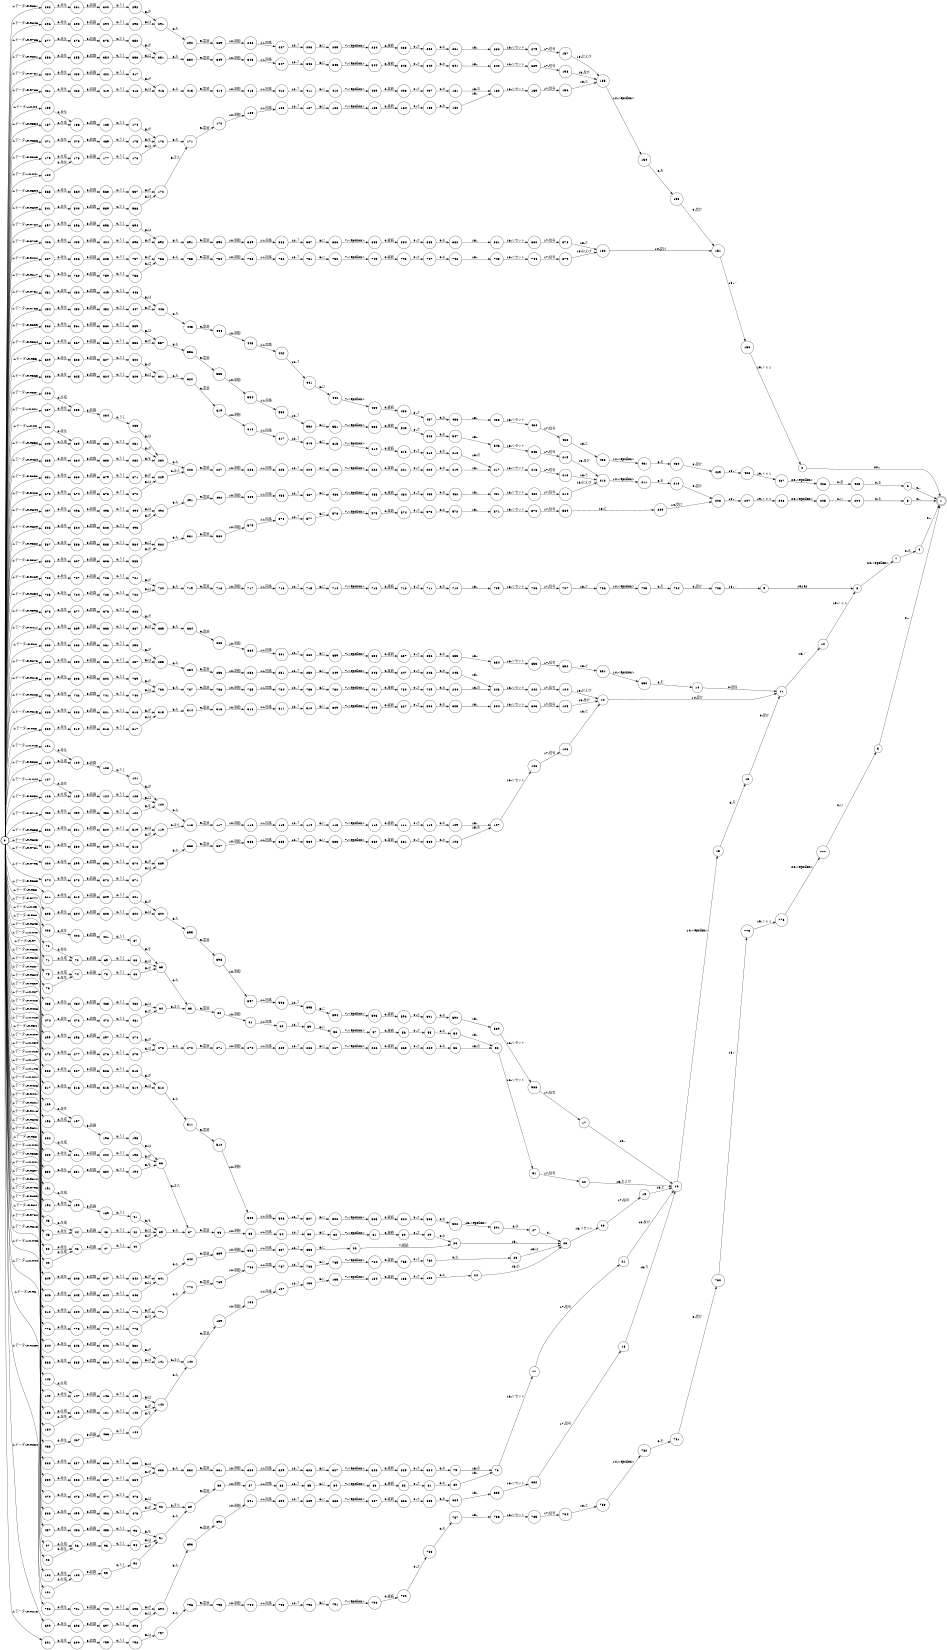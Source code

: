 digraph FST {
rankdir = LR;
size = "8.5,11";
label = "";
center = 1;
orientation = Portrait;
ranksep = "0.4";
nodesep = "0.25";
0 [label = "0", shape = circle, style = bold, fontsize = 14]
	0 -> 46 [label = "1:データ/-10.107", fontsize = 14];
	0 -> 50 [label = "1:データ/-10.106", fontsize = 14];
	0 -> 72 [label = "1:データ/-10.05", fontsize = 14];
	0 -> 76 [label = "1:データ/-10.049", fontsize = 14];
	0 -> 98 [label = "1:データ/-10.046", fontsize = 14];
	0 -> 102 [label = "1:データ/-10.044", fontsize = 14];
	0 -> 127 [label = "1:データ/-10.044", fontsize = 14];
	0 -> 131 [label = "1:データ/-10.043", fontsize = 14];
	0 -> 149 [label = "1:データ/-10.042", fontsize = 14];
	0 -> 180 [label = "1:データ/-10.041", fontsize = 14];
	0 -> 184 [label = "1:データ/-10.041", fontsize = 14];
	0 -> 188 [label = "1:データ/-10.04", fontsize = 14];
	0 -> 192 [label = "1:データ/-10.034", fontsize = 14];
	0 -> 199 [label = "1:データ/-10.027", fontsize = 14];
	0 -> 203 [label = "1:データ/-10.025", fontsize = 14];
	0 -> 45 [label = "1:データ/-10.023", fontsize = 14];
	0 -> 49 [label = "1:データ/-10.021", fontsize = 14];
	0 -> 237 [label = "1:データ/-10.021", fontsize = 14];
	0 -> 241 [label = "1:データ/-10.02", fontsize = 14];
	0 -> 260 [label = "1:データ/-9.9875", fontsize = 14];
	0 -> 263 [label = "1:データ/-9.986", fontsize = 14];
	0 -> 278 [label = "1:データ/-9.9857", fontsize = 14];
	0 -> 296 [label = "1:データ/-9.9846", fontsize = 14];
	0 -> 299 [label = "1:データ/-9.9842", fontsize = 14];
	0 -> 302 [label = "1:データ/-9.9831", fontsize = 14];
	0 -> 320 [label = "1:データ/-9.983", fontsize = 14];
	0 -> 323 [label = "1:データ/-9.9815", fontsize = 14];
	0 -> 338 [label = "1:データ/-9.9812", fontsize = 14];
	0 -> 356 [label = "1:データ/-9.9801", fontsize = 14];
	0 -> 359 [label = "1:データ/-9.9798", fontsize = 14];
	0 -> 374 [label = "1:データ/-9.9795", fontsize = 14];
	0 -> 377 [label = "1:データ/-9.9786", fontsize = 14];
	0 -> 397 [label = "1:データ/-9.9784", fontsize = 14];
	0 -> 400 [label = "1:データ/-9.9781", fontsize = 14];
	0 -> 403 [label = "1:データ/-9.9777", fontsize = 14];
	0 -> 406 [label = "1:データ/-9.9769", fontsize = 14];
	0 -> 421 [label = "1:データ/-9.9766", fontsize = 14];
	0 -> 424 [label = "1:データ/-9.9751", fontsize = 14];
	0 -> 451 [label = "1:データ/-9.9751", fontsize = 14];
	0 -> 454 [label = "1:データ/-9.9736", fontsize = 14];
	0 -> 457 [label = "1:データ/-9.9732", fontsize = 14];
	0 -> 460 [label = "1:データ/-9.9715", fontsize = 14];
	0 -> 465 [label = "1:データ/-9.97", fontsize = 14];
	0 -> 468 [label = "1:データ/-9.9697", fontsize = 14];
	0 -> 471 [label = "1:データ/-9.9686", fontsize = 14];
	0 -> 474 [label = "1:データ/-9.9685", fontsize = 14];
	0 -> 71 [label = "1:データ/-9.966", fontsize = 14];
	0 -> 479 [label = "1:データ/-9.9655", fontsize = 14];
	0 -> 75 [label = "1:データ/-9.9645", fontsize = 14];
	0 -> 497 [label = "1:データ/-9.9644", fontsize = 14];
	0 -> 500 [label = "1:データ/-9.964", fontsize = 14];
	0 -> 517 [label = "1:データ/-9.9639", fontsize = 14];
	0 -> 522 [label = "1:データ/-9.9638", fontsize = 14];
	0 -> 525 [label = "1:データ/-9.9629", fontsize = 14];
	0 -> 528 [label = "1:データ/-9.9624", fontsize = 14];
	0 -> 531 [label = "1:データ/-9.9623", fontsize = 14];
	0 -> 536 [label = "1:データ/-9.9621", fontsize = 14];
	0 -> 97 [label = "1:データ/-9.9615", fontsize = 14];
	0 -> 541 [label = "1:データ/-9.9609", fontsize = 14];
	0 -> 544 [label = "1:データ/-9.9606", fontsize = 14];
	0 -> 101 [label = "1:データ/-9.96", fontsize = 14];
	0 -> 562 [label = "1:データ/-9.9599", fontsize = 14];
	0 -> 126 [label = "1:データ/-9.9598", fontsize = 14];
	0 -> 565 [label = "1:データ/-9.9594", fontsize = 14];
	0 -> 568 [label = "1:データ/-9.9584", fontsize = 14];
	0 -> 130 [label = "1:データ/-9.9583", fontsize = 14];
	0 -> 587 [label = "1:データ/-9.9582", fontsize = 14];
	0 -> 605 [label = "1:データ/-9.958", fontsize = 14];
	0 -> 148 [label = "1:データ/-9.958", fontsize = 14];
	0 -> 179 [label = "1:データ/-9.9569", fontsize = 14];
	0 -> 608 [label = "1:データ/-9.9567", fontsize = 14];
	0 -> 611 [label = "1:データ/-9.9565", fontsize = 14];
	0 -> 183 [label = "1:データ/-9.9565", fontsize = 14];
	0 -> 626 [label = "1:データ/-9.9565", fontsize = 14];
	0 -> 187 [label = "1:データ/-9.9554", fontsize = 14];
	0 -> 629 [label = "1:データ/-9.955", fontsize = 14];
	0 -> 632 [label = "1:データ/-9.954", fontsize = 14];
	0 -> 191 [label = "1:データ/-9.9499", fontsize = 14];
	0 -> 635 [label = "1:データ/-9.9484", fontsize = 14];
	0 -> 646 [label = "1:データ/-9.9441", fontsize = 14];
	0 -> 649 [label = "1:データ/-9.9426", fontsize = 14];
	0 -> 198 [label = "1:データ/-9.9423", fontsize = 14];
	0 -> 670 [label = "1:データ/-9.9411", fontsize = 14];
	0 -> 202 [label = "1:データ/-9.9408", fontsize = 14];
	0 -> 675 [label = "1:データ/-9.9408", fontsize = 14];
	0 -> 678 [label = "1:データ/-9.9396", fontsize = 14];
	0 -> 681 [label = "1:データ/-9.9393", fontsize = 14];
	0 -> 236 [label = "1:データ/-9.9367", fontsize = 14];
	0 -> 240 [label = "1:データ/-9.9352", fontsize = 14];
	0 -> 699 [label = "1:データ/-9.9284", fontsize = 14];
	0 -> 702 [label = "1:データ/-9.9269", fontsize = 14];
	0 -> 725 [label = "1:データ/-9.9254", fontsize = 14];
	0 -> 728 [label = "1:データ/-9.9239", fontsize = 14];
	0 -> 743 [label = "1:データ/-9.9228", fontsize = 14];
	0 -> 761 [label = "1:データ/-9.9217", fontsize = 14];
	0 -> 776 [label = "1:データ/-9.9216", fontsize = 14];
	0 -> 801 [label = "1:データ/-9.9215", fontsize = 14];
	0 -> 804 [label = "1:データ/-9.9213", fontsize = 14];
	0 -> 807 [label = "1:データ/-9.9202", fontsize = 14];
	0 -> 810 [label = "1:データ/-9.9201", fontsize = 14];
1 [label = "1", shape = doublecircle, style = solid, fontsize = 14]
2 [label = "2", shape = circle, style = solid, fontsize = 14]
	2 -> 1 [label = "20:。", fontsize = 14];
3 [label = "3", shape = circle, style = solid, fontsize = 14]
	3 -> 1 [label = "0:。", fontsize = 14];
4 [label = "4", shape = circle, style = solid, fontsize = 14]
	4 -> 1 [label = "0:。", fontsize = 14];
5 [label = "5", shape = circle, style = solid, fontsize = 14]
	5 -> 1 [label = "0:。", fontsize = 14];
6 [label = "6", shape = circle, style = solid, fontsize = 14]
	6 -> 1 [label = "0:。", fontsize = 14];
7 [label = "7", shape = circle, style = solid, fontsize = 14]
	7 -> 4 [label = "0:る", fontsize = 14];
8 [label = "8", shape = circle, style = solid, fontsize = 14]
	8 -> 7 [label = "20:<epsilon>", fontsize = 14];
9 [label = "9", shape = circle, style = solid, fontsize = 14]
	9 -> 8 [label = "19:res", fontsize = 14];
10 [label = "10", shape = circle, style = solid, fontsize = 14]
	10 -> 8 [label = "19:ｒｅｓ", fontsize = 14];
11 [label = "11", shape = circle, style = solid, fontsize = 14]
	11 -> 10 [label = "18:／", fontsize = 14];
12 [label = "12", shape = circle, style = solid, fontsize = 14]
	12 -> 11 [label = "14:受け", fontsize = 14];
13 [label = "13", shape = circle, style = solid, fontsize = 14]
	13 -> 11 [label = "0:受け", fontsize = 14];
14 [label = "14", shape = circle, style = solid, fontsize = 14]
	14 -> 11 [label = "0:受信", fontsize = 14];
15 [label = "15", shape = circle, style = solid, fontsize = 14]
	15 -> 13 [label = "0:を", fontsize = 14];
16 [label = "16", shape = circle, style = solid, fontsize = 14]
	16 -> 15 [label = "14:<epsilon>", fontsize = 14];
17 [label = "17", shape = circle, style = solid, fontsize = 14]
	17 -> 16 [label = "13:、", fontsize = 14];
18 [label = "18", shape = circle, style = solid, fontsize = 14]
	18 -> 16 [label = "13:り", fontsize = 14];
19 [label = "19", shape = circle, style = solid, fontsize = 14]
	19 -> 16 [label = "13:と", fontsize = 14];
20 [label = "20", shape = circle, style = solid, fontsize = 14]
	20 -> 16 [label = "13:および", fontsize = 14];
21 [label = "21", shape = circle, style = solid, fontsize = 14]
	21 -> 16 [label = "13:及び", fontsize = 14];
22 [label = "22", shape = circle, style = solid, fontsize = 14]
	22 -> 19 [label = "17:信号", fontsize = 14];
23 [label = "23", shape = circle, style = solid, fontsize = 14]
	23 -> 22 [label = "16:リセット", fontsize = 14];
24 [label = "24", shape = circle, style = solid, fontsize = 14]
	24 -> 23 [label = "15:の", fontsize = 14];
25 [label = "25", shape = circle, style = solid, fontsize = 14]
	25 -> 23 [label = "15:は", fontsize = 14];
26 [label = "26", shape = circle, style = solid, fontsize = 14]
	26 -> 23 [label = "15:、", fontsize = 14];
27 [label = "27", shape = circle, style = solid, fontsize = 14]
	27 -> 23 [label = "0:、", fontsize = 14];
28 [label = "28", shape = circle, style = solid, fontsize = 14]
	28 -> 26 [label = "7:接続", fontsize = 14];
29 [label = "29", shape = circle, style = solid, fontsize = 14]
	29 -> 26 [label = "0:れ", fontsize = 14];
30 [label = "30", shape = circle, style = solid, fontsize = 14]
	30 -> 29 [label = "0:さ", fontsize = 14];
31 [label = "31", shape = circle, style = solid, fontsize = 14]
	31 -> 30 [label = "0:接続", fontsize = 14];
32 [label = "32", shape = circle, style = solid, fontsize = 14]
	32 -> 31 [label = "7:<epsilon>", fontsize = 14];
33 [label = "33", shape = circle, style = solid, fontsize = 14]
	33 -> 32 [label = "8:に", fontsize = 14];
34 [label = "34", shape = circle, style = solid, fontsize = 14]
	34 -> 33 [label = "12:７", fontsize = 14];
35 [label = "35", shape = circle, style = solid, fontsize = 14]
	35 -> 34 [label = "11:回路", fontsize = 14];
36 [label = "36", shape = circle, style = solid, fontsize = 14]
	36 -> 35 [label = "10:制御", fontsize = 14];
37 [label = "37", shape = circle, style = solid, fontsize = 14]
	37 -> 36 [label = "9:電源", fontsize = 14];
38 [label = "38", shape = circle, style = solid, fontsize = 14]
	38 -> 37 [label = "6:また", fontsize = 14];
39 [label = "39", shape = circle, style = solid, fontsize = 14]
	39 -> 37 [label = "6:も", fontsize = 14];
40 [label = "40", shape = circle, style = solid, fontsize = 14]
	40 -> 39 [label = "5:が", fontsize = 14];
41 [label = "41", shape = circle, style = solid, fontsize = 14]
	41 -> 39 [label = "5:を", fontsize = 14];
42 [label = "42", shape = circle, style = solid, fontsize = 14]
	42 -> 39 [label = "5:は", fontsize = 14];
43 [label = "43", shape = circle, style = solid, fontsize = 14]
	43 -> 42 [label = "4:３１", fontsize = 14];
44 [label = "44", shape = circle, style = solid, fontsize = 14]
	44 -> 43 [label = "3:回路", fontsize = 14];
45 [label = "45", shape = circle, style = solid, fontsize = 14]
	45 -> 44 [label = "2:生成", fontsize = 14];
46 [label = "46", shape = circle, style = solid, fontsize = 14]
	46 -> 44 [label = "2:発生", fontsize = 14];
47 [label = "47", shape = circle, style = solid, fontsize = 14]
	47 -> 40 [label = "4:３１", fontsize = 14];
48 [label = "48", shape = circle, style = solid, fontsize = 14]
	48 -> 47 [label = "3:回路", fontsize = 14];
49 [label = "49", shape = circle, style = solid, fontsize = 14]
	49 -> 48 [label = "2:生成", fontsize = 14];
50 [label = "50", shape = circle, style = solid, fontsize = 14]
	50 -> 48 [label = "2:発生", fontsize = 14];
51 [label = "51", shape = circle, style = solid, fontsize = 14]
	51 -> 20 [label = "17:信号", fontsize = 14];
52 [label = "52", shape = circle, style = solid, fontsize = 14]
	52 -> 51 [label = "16:リセット", fontsize = 14];
53 [label = "53", shape = circle, style = solid, fontsize = 14]
	53 -> 52 [label = "15:の", fontsize = 14];
54 [label = "54", shape = circle, style = solid, fontsize = 14]
	54 -> 52 [label = "15:、", fontsize = 14];
55 [label = "55", shape = circle, style = solid, fontsize = 14]
	55 -> 54 [label = "0:れ", fontsize = 14];
56 [label = "56", shape = circle, style = solid, fontsize = 14]
	56 -> 55 [label = "0:さ", fontsize = 14];
57 [label = "57", shape = circle, style = solid, fontsize = 14]
	57 -> 56 [label = "0:接続", fontsize = 14];
58 [label = "58", shape = circle, style = solid, fontsize = 14]
	58 -> 57 [label = "7:<epsilon>", fontsize = 14];
59 [label = "59", shape = circle, style = solid, fontsize = 14]
	59 -> 58 [label = "8:に", fontsize = 14];
60 [label = "60", shape = circle, style = solid, fontsize = 14]
	60 -> 59 [label = "12:７", fontsize = 14];
61 [label = "61", shape = circle, style = solid, fontsize = 14]
	61 -> 60 [label = "11:回路", fontsize = 14];
62 [label = "62", shape = circle, style = solid, fontsize = 14]
	62 -> 61 [label = "10:制御", fontsize = 14];
63 [label = "63", shape = circle, style = solid, fontsize = 14]
	63 -> 62 [label = "9:電源", fontsize = 14];
64 [label = "64", shape = circle, style = solid, fontsize = 14]
	64 -> 63 [label = "6:また", fontsize = 14];
65 [label = "65", shape = circle, style = solid, fontsize = 14]
	65 -> 63 [label = "6:も", fontsize = 14];
66 [label = "66", shape = circle, style = solid, fontsize = 14]
	66 -> 65 [label = "5:が", fontsize = 14];
67 [label = "67", shape = circle, style = solid, fontsize = 14]
	67 -> 65 [label = "5:を", fontsize = 14];
68 [label = "68", shape = circle, style = solid, fontsize = 14]
	68 -> 65 [label = "5:は", fontsize = 14];
69 [label = "69", shape = circle, style = solid, fontsize = 14]
	69 -> 68 [label = "4:３１", fontsize = 14];
70 [label = "70", shape = circle, style = solid, fontsize = 14]
	70 -> 69 [label = "3:回路", fontsize = 14];
71 [label = "71", shape = circle, style = solid, fontsize = 14]
	71 -> 70 [label = "2:生成", fontsize = 14];
72 [label = "72", shape = circle, style = solid, fontsize = 14]
	72 -> 70 [label = "2:発生", fontsize = 14];
73 [label = "73", shape = circle, style = solid, fontsize = 14]
	73 -> 66 [label = "4:３１", fontsize = 14];
74 [label = "74", shape = circle, style = solid, fontsize = 14]
	74 -> 73 [label = "3:回路", fontsize = 14];
75 [label = "75", shape = circle, style = solid, fontsize = 14]
	75 -> 74 [label = "2:生成", fontsize = 14];
76 [label = "76", shape = circle, style = solid, fontsize = 14]
	76 -> 74 [label = "2:発生", fontsize = 14];
77 [label = "77", shape = circle, style = solid, fontsize = 14]
	77 -> 21 [label = "17:信号", fontsize = 14];
78 [label = "78", shape = circle, style = solid, fontsize = 14]
	78 -> 77 [label = "16:リセット", fontsize = 14];
79 [label = "79", shape = circle, style = solid, fontsize = 14]
	79 -> 78 [label = "15:の", fontsize = 14];
80 [label = "80", shape = circle, style = solid, fontsize = 14]
	80 -> 78 [label = "15:、", fontsize = 14];
81 [label = "81", shape = circle, style = solid, fontsize = 14]
	81 -> 80 [label = "0:れ", fontsize = 14];
82 [label = "82", shape = circle, style = solid, fontsize = 14]
	82 -> 81 [label = "0:さ", fontsize = 14];
83 [label = "83", shape = circle, style = solid, fontsize = 14]
	83 -> 82 [label = "0:接続", fontsize = 14];
84 [label = "84", shape = circle, style = solid, fontsize = 14]
	84 -> 83 [label = "7:<epsilon>", fontsize = 14];
85 [label = "85", shape = circle, style = solid, fontsize = 14]
	85 -> 84 [label = "8:に", fontsize = 14];
86 [label = "86", shape = circle, style = solid, fontsize = 14]
	86 -> 85 [label = "12:７", fontsize = 14];
87 [label = "87", shape = circle, style = solid, fontsize = 14]
	87 -> 86 [label = "11:回路", fontsize = 14];
88 [label = "88", shape = circle, style = solid, fontsize = 14]
	88 -> 87 [label = "10:制御", fontsize = 14];
89 [label = "89", shape = circle, style = solid, fontsize = 14]
	89 -> 88 [label = "9:電源", fontsize = 14];
90 [label = "90", shape = circle, style = solid, fontsize = 14]
	90 -> 89 [label = "6:また", fontsize = 14];
91 [label = "91", shape = circle, style = solid, fontsize = 14]
	91 -> 89 [label = "6:も", fontsize = 14];
92 [label = "92", shape = circle, style = solid, fontsize = 14]
	92 -> 91 [label = "5:が", fontsize = 14];
93 [label = "93", shape = circle, style = solid, fontsize = 14]
	93 -> 91 [label = "5:を", fontsize = 14];
94 [label = "94", shape = circle, style = solid, fontsize = 14]
	94 -> 91 [label = "5:は", fontsize = 14];
95 [label = "95", shape = circle, style = solid, fontsize = 14]
	95 -> 94 [label = "4:３１", fontsize = 14];
96 [label = "96", shape = circle, style = solid, fontsize = 14]
	96 -> 95 [label = "3:回路", fontsize = 14];
97 [label = "97", shape = circle, style = solid, fontsize = 14]
	97 -> 96 [label = "2:生成", fontsize = 14];
98 [label = "98", shape = circle, style = solid, fontsize = 14]
	98 -> 96 [label = "2:発生", fontsize = 14];
99 [label = "99", shape = circle, style = solid, fontsize = 14]
	99 -> 92 [label = "4:３１", fontsize = 14];
100 [label = "100", shape = circle, style = solid, fontsize = 14]
	100 -> 99 [label = "3:回路", fontsize = 14];
101 [label = "101", shape = circle, style = solid, fontsize = 14]
	101 -> 100 [label = "2:生成", fontsize = 14];
102 [label = "102", shape = circle, style = solid, fontsize = 14]
	102 -> 100 [label = "2:発生", fontsize = 14];
103 [label = "103", shape = circle, style = solid, fontsize = 14]
	103 -> 12 [label = "13:と", fontsize = 14];
104 [label = "104", shape = circle, style = solid, fontsize = 14]
	104 -> 12 [label = "13:および", fontsize = 14];
105 [label = "105", shape = circle, style = solid, fontsize = 14]
	105 -> 12 [label = "13:及び", fontsize = 14];
106 [label = "106", shape = circle, style = solid, fontsize = 14]
	106 -> 103 [label = "17:信号", fontsize = 14];
107 [label = "107", shape = circle, style = solid, fontsize = 14]
	107 -> 106 [label = "16:リセット", fontsize = 14];
108 [label = "108", shape = circle, style = solid, fontsize = 14]
	108 -> 107 [label = "15:の", fontsize = 14];
109 [label = "109", shape = circle, style = solid, fontsize = 14]
	109 -> 107 [label = "15:、", fontsize = 14];
110 [label = "110", shape = circle, style = solid, fontsize = 14]
	110 -> 109 [label = "0:れ", fontsize = 14];
111 [label = "111", shape = circle, style = solid, fontsize = 14]
	111 -> 110 [label = "0:さ", fontsize = 14];
112 [label = "112", shape = circle, style = solid, fontsize = 14]
	112 -> 111 [label = "0:接続", fontsize = 14];
113 [label = "113", shape = circle, style = solid, fontsize = 14]
	113 -> 112 [label = "7:<epsilon>", fontsize = 14];
114 [label = "114", shape = circle, style = solid, fontsize = 14]
	114 -> 113 [label = "8:に", fontsize = 14];
115 [label = "115", shape = circle, style = solid, fontsize = 14]
	115 -> 114 [label = "12:７", fontsize = 14];
116 [label = "116", shape = circle, style = solid, fontsize = 14]
	116 -> 115 [label = "11:回路", fontsize = 14];
117 [label = "117", shape = circle, style = solid, fontsize = 14]
	117 -> 116 [label = "10:制御", fontsize = 14];
118 [label = "118", shape = circle, style = solid, fontsize = 14]
	118 -> 117 [label = "9:電源", fontsize = 14];
119 [label = "119", shape = circle, style = solid, fontsize = 14]
	119 -> 118 [label = "6:また", fontsize = 14];
120 [label = "120", shape = circle, style = solid, fontsize = 14]
	120 -> 118 [label = "6:も", fontsize = 14];
121 [label = "121", shape = circle, style = solid, fontsize = 14]
	121 -> 120 [label = "5:が", fontsize = 14];
122 [label = "122", shape = circle, style = solid, fontsize = 14]
	122 -> 120 [label = "5:を", fontsize = 14];
123 [label = "123", shape = circle, style = solid, fontsize = 14]
	123 -> 120 [label = "5:は", fontsize = 14];
124 [label = "124", shape = circle, style = solid, fontsize = 14]
	124 -> 123 [label = "4:３１", fontsize = 14];
125 [label = "125", shape = circle, style = solid, fontsize = 14]
	125 -> 124 [label = "3:回路", fontsize = 14];
126 [label = "126", shape = circle, style = solid, fontsize = 14]
	126 -> 125 [label = "2:生成", fontsize = 14];
127 [label = "127", shape = circle, style = solid, fontsize = 14]
	127 -> 125 [label = "2:発生", fontsize = 14];
128 [label = "128", shape = circle, style = solid, fontsize = 14]
	128 -> 121 [label = "4:３１", fontsize = 14];
129 [label = "129", shape = circle, style = solid, fontsize = 14]
	129 -> 128 [label = "3:回路", fontsize = 14];
130 [label = "130", shape = circle, style = solid, fontsize = 14]
	130 -> 129 [label = "2:生成", fontsize = 14];
131 [label = "131", shape = circle, style = solid, fontsize = 14]
	131 -> 129 [label = "2:発生", fontsize = 14];
132 [label = "132", shape = circle, style = solid, fontsize = 14]
	132 -> 24 [label = "0:れ", fontsize = 14];
133 [label = "133", shape = circle, style = solid, fontsize = 14]
	133 -> 132 [label = "0:さ", fontsize = 14];
134 [label = "134", shape = circle, style = solid, fontsize = 14]
	134 -> 133 [label = "0:接続", fontsize = 14];
135 [label = "135", shape = circle, style = solid, fontsize = 14]
	135 -> 134 [label = "7:<epsilon>", fontsize = 14];
136 [label = "136", shape = circle, style = solid, fontsize = 14]
	136 -> 135 [label = "8:に", fontsize = 14];
137 [label = "137", shape = circle, style = solid, fontsize = 14]
	137 -> 136 [label = "12:７", fontsize = 14];
138 [label = "138", shape = circle, style = solid, fontsize = 14]
	138 -> 137 [label = "11:回路", fontsize = 14];
139 [label = "139", shape = circle, style = solid, fontsize = 14]
	139 -> 138 [label = "10:制御", fontsize = 14];
140 [label = "140", shape = circle, style = solid, fontsize = 14]
	140 -> 139 [label = "9:電源", fontsize = 14];
141 [label = "141", shape = circle, style = solid, fontsize = 14]
	141 -> 140 [label = "6:また", fontsize = 14];
142 [label = "142", shape = circle, style = solid, fontsize = 14]
	142 -> 140 [label = "6:も", fontsize = 14];
143 [label = "143", shape = circle, style = solid, fontsize = 14]
	143 -> 142 [label = "5:が", fontsize = 14];
144 [label = "144", shape = circle, style = solid, fontsize = 14]
	144 -> 142 [label = "5:を", fontsize = 14];
145 [label = "145", shape = circle, style = solid, fontsize = 14]
	145 -> 142 [label = "5:は", fontsize = 14];
146 [label = "146", shape = circle, style = solid, fontsize = 14]
	146 -> 145 [label = "4:３１", fontsize = 14];
147 [label = "147", shape = circle, style = solid, fontsize = 14]
	147 -> 146 [label = "3:回路", fontsize = 14];
148 [label = "148", shape = circle, style = solid, fontsize = 14]
	148 -> 147 [label = "2:生成", fontsize = 14];
149 [label = "149", shape = circle, style = solid, fontsize = 14]
	149 -> 147 [label = "2:発生", fontsize = 14];
150 [label = "150", shape = circle, style = solid, fontsize = 14]
	150 -> 2 [label = "19:ｒｅｓ", fontsize = 14];
151 [label = "151", shape = circle, style = solid, fontsize = 14]
	151 -> 150 [label = "18:／", fontsize = 14];
152 [label = "152", shape = circle, style = solid, fontsize = 14]
	152 -> 151 [label = "14:受け", fontsize = 14];
153 [label = "153", shape = circle, style = solid, fontsize = 14]
	153 -> 151 [label = "0:受け", fontsize = 14];
154 [label = "154", shape = circle, style = solid, fontsize = 14]
	154 -> 153 [label = "0:を", fontsize = 14];
155 [label = "155", shape = circle, style = solid, fontsize = 14]
	155 -> 154 [label = "14:<epsilon>", fontsize = 14];
156 [label = "156", shape = circle, style = solid, fontsize = 14]
	156 -> 155 [label = "13:と", fontsize = 14];
157 [label = "157", shape = circle, style = solid, fontsize = 14]
	157 -> 155 [label = "13:および", fontsize = 14];
158 [label = "158", shape = circle, style = solid, fontsize = 14]
	158 -> 155 [label = "13:及び", fontsize = 14];
159 [label = "159", shape = circle, style = solid, fontsize = 14]
	159 -> 156 [label = "17:信号", fontsize = 14];
160 [label = "160", shape = circle, style = solid, fontsize = 14]
	160 -> 159 [label = "16:リセット", fontsize = 14];
161 [label = "161", shape = circle, style = solid, fontsize = 14]
	161 -> 160 [label = "15:の", fontsize = 14];
162 [label = "162", shape = circle, style = solid, fontsize = 14]
	162 -> 160 [label = "15:、", fontsize = 14];
163 [label = "163", shape = circle, style = solid, fontsize = 14]
	163 -> 162 [label = "0:れ", fontsize = 14];
164 [label = "164", shape = circle, style = solid, fontsize = 14]
	164 -> 163 [label = "0:さ", fontsize = 14];
165 [label = "165", shape = circle, style = solid, fontsize = 14]
	165 -> 164 [label = "0:接続", fontsize = 14];
166 [label = "166", shape = circle, style = solid, fontsize = 14]
	166 -> 165 [label = "7:<epsilon>", fontsize = 14];
167 [label = "167", shape = circle, style = solid, fontsize = 14]
	167 -> 166 [label = "8:に", fontsize = 14];
168 [label = "168", shape = circle, style = solid, fontsize = 14]
	168 -> 167 [label = "12:７", fontsize = 14];
169 [label = "169", shape = circle, style = solid, fontsize = 14]
	169 -> 168 [label = "11:回路", fontsize = 14];
170 [label = "170", shape = circle, style = solid, fontsize = 14]
	170 -> 169 [label = "10:制御", fontsize = 14];
171 [label = "171", shape = circle, style = solid, fontsize = 14]
	171 -> 170 [label = "9:電源", fontsize = 14];
172 [label = "172", shape = circle, style = solid, fontsize = 14]
	172 -> 171 [label = "6:また", fontsize = 14];
173 [label = "173", shape = circle, style = solid, fontsize = 14]
	173 -> 171 [label = "6:も", fontsize = 14];
174 [label = "174", shape = circle, style = solid, fontsize = 14]
	174 -> 173 [label = "5:が", fontsize = 14];
175 [label = "175", shape = circle, style = solid, fontsize = 14]
	175 -> 173 [label = "5:を", fontsize = 14];
176 [label = "176", shape = circle, style = solid, fontsize = 14]
	176 -> 173 [label = "5:は", fontsize = 14];
177 [label = "177", shape = circle, style = solid, fontsize = 14]
	177 -> 176 [label = "4:３１", fontsize = 14];
178 [label = "178", shape = circle, style = solid, fontsize = 14]
	178 -> 177 [label = "3:回路", fontsize = 14];
179 [label = "179", shape = circle, style = solid, fontsize = 14]
	179 -> 178 [label = "2:生成", fontsize = 14];
180 [label = "180", shape = circle, style = solid, fontsize = 14]
	180 -> 178 [label = "2:発生", fontsize = 14];
181 [label = "181", shape = circle, style = solid, fontsize = 14]
	181 -> 143 [label = "4:３１", fontsize = 14];
182 [label = "182", shape = circle, style = solid, fontsize = 14]
	182 -> 181 [label = "3:回路", fontsize = 14];
183 [label = "183", shape = circle, style = solid, fontsize = 14]
	183 -> 182 [label = "2:生成", fontsize = 14];
184 [label = "184", shape = circle, style = solid, fontsize = 14]
	184 -> 182 [label = "2:発生", fontsize = 14];
185 [label = "185", shape = circle, style = solid, fontsize = 14]
	185 -> 174 [label = "4:３１", fontsize = 14];
186 [label = "186", shape = circle, style = solid, fontsize = 14]
	186 -> 185 [label = "3:回路", fontsize = 14];
187 [label = "187", shape = circle, style = solid, fontsize = 14]
	187 -> 186 [label = "2:生成", fontsize = 14];
188 [label = "188", shape = circle, style = solid, fontsize = 14]
	188 -> 186 [label = "2:発生", fontsize = 14];
189 [label = "189", shape = circle, style = solid, fontsize = 14]
	189 -> 41 [label = "4:３１", fontsize = 14];
190 [label = "190", shape = circle, style = solid, fontsize = 14]
	190 -> 189 [label = "3:回路", fontsize = 14];
191 [label = "191", shape = circle, style = solid, fontsize = 14]
	191 -> 190 [label = "2:生成", fontsize = 14];
192 [label = "192", shape = circle, style = solid, fontsize = 14]
	192 -> 190 [label = "2:発生", fontsize = 14];
193 [label = "193", shape = circle, style = solid, fontsize = 14]
	193 -> 38 [label = "5:が", fontsize = 14];
194 [label = "194", shape = circle, style = solid, fontsize = 14]
	194 -> 38 [label = "5:を", fontsize = 14];
195 [label = "195", shape = circle, style = solid, fontsize = 14]
	195 -> 38 [label = "5:は", fontsize = 14];
196 [label = "196", shape = circle, style = solid, fontsize = 14]
	196 -> 195 [label = "4:３１", fontsize = 14];
197 [label = "197", shape = circle, style = solid, fontsize = 14]
	197 -> 196 [label = "3:回路", fontsize = 14];
198 [label = "198", shape = circle, style = solid, fontsize = 14]
	198 -> 197 [label = "2:生成", fontsize = 14];
199 [label = "199", shape = circle, style = solid, fontsize = 14]
	199 -> 197 [label = "2:発生", fontsize = 14];
200 [label = "200", shape = circle, style = solid, fontsize = 14]
	200 -> 193 [label = "4:３１", fontsize = 14];
201 [label = "201", shape = circle, style = solid, fontsize = 14]
	201 -> 200 [label = "3:回路", fontsize = 14];
202 [label = "202", shape = circle, style = solid, fontsize = 14]
	202 -> 201 [label = "2:生成", fontsize = 14];
203 [label = "203", shape = circle, style = solid, fontsize = 14]
	203 -> 201 [label = "2:発生", fontsize = 14];
204 [label = "204", shape = circle, style = solid, fontsize = 14]
	204 -> 5 [label = "0:る", fontsize = 14];
205 [label = "205", shape = circle, style = solid, fontsize = 14]
	205 -> 204 [label = "0:い", fontsize = 14];
206 [label = "206", shape = circle, style = solid, fontsize = 14]
	206 -> 205 [label = "20:<epsilon>", fontsize = 14];
207 [label = "207", shape = circle, style = solid, fontsize = 14]
	207 -> 206 [label = "19:ｒｅｓ", fontsize = 14];
208 [label = "208", shape = circle, style = solid, fontsize = 14]
	208 -> 207 [label = "18:／", fontsize = 14];
209 [label = "209", shape = circle, style = solid, fontsize = 14]
	209 -> 208 [label = "14:受け", fontsize = 14];
210 [label = "210", shape = circle, style = solid, fontsize = 14]
	210 -> 208 [label = "0:受け", fontsize = 14];
211 [label = "211", shape = circle, style = solid, fontsize = 14]
	211 -> 210 [label = "0:を", fontsize = 14];
212 [label = "212", shape = circle, style = solid, fontsize = 14]
	212 -> 211 [label = "14:<epsilon>", fontsize = 14];
213 [label = "213", shape = circle, style = solid, fontsize = 14]
	213 -> 212 [label = "13:と", fontsize = 14];
214 [label = "214", shape = circle, style = solid, fontsize = 14]
	214 -> 212 [label = "13:および", fontsize = 14];
215 [label = "215", shape = circle, style = solid, fontsize = 14]
	215 -> 212 [label = "13:及び", fontsize = 14];
216 [label = "216", shape = circle, style = solid, fontsize = 14]
	216 -> 213 [label = "17:信号", fontsize = 14];
217 [label = "217", shape = circle, style = solid, fontsize = 14]
	217 -> 216 [label = "16:リセット", fontsize = 14];
218 [label = "218", shape = circle, style = solid, fontsize = 14]
	218 -> 217 [label = "15:の", fontsize = 14];
219 [label = "219", shape = circle, style = solid, fontsize = 14]
	219 -> 217 [label = "15:、", fontsize = 14];
220 [label = "220", shape = circle, style = solid, fontsize = 14]
	220 -> 219 [label = "0:れ", fontsize = 14];
221 [label = "221", shape = circle, style = solid, fontsize = 14]
	221 -> 220 [label = "0:さ", fontsize = 14];
222 [label = "222", shape = circle, style = solid, fontsize = 14]
	222 -> 221 [label = "0:接続", fontsize = 14];
223 [label = "223", shape = circle, style = solid, fontsize = 14]
	223 -> 222 [label = "7:<epsilon>", fontsize = 14];
224 [label = "224", shape = circle, style = solid, fontsize = 14]
	224 -> 223 [label = "8:に", fontsize = 14];
225 [label = "225", shape = circle, style = solid, fontsize = 14]
	225 -> 224 [label = "12:７", fontsize = 14];
226 [label = "226", shape = circle, style = solid, fontsize = 14]
	226 -> 225 [label = "11:回路", fontsize = 14];
227 [label = "227", shape = circle, style = solid, fontsize = 14]
	227 -> 226 [label = "10:制御", fontsize = 14];
228 [label = "228", shape = circle, style = solid, fontsize = 14]
	228 -> 227 [label = "9:電源", fontsize = 14];
229 [label = "229", shape = circle, style = solid, fontsize = 14]
	229 -> 228 [label = "6:また", fontsize = 14];
230 [label = "230", shape = circle, style = solid, fontsize = 14]
	230 -> 228 [label = "6:も", fontsize = 14];
231 [label = "231", shape = circle, style = solid, fontsize = 14]
	231 -> 230 [label = "5:が", fontsize = 14];
232 [label = "232", shape = circle, style = solid, fontsize = 14]
	232 -> 230 [label = "5:を", fontsize = 14];
233 [label = "233", shape = circle, style = solid, fontsize = 14]
	233 -> 230 [label = "5:は", fontsize = 14];
234 [label = "234", shape = circle, style = solid, fontsize = 14]
	234 -> 233 [label = "4:３１", fontsize = 14];
235 [label = "235", shape = circle, style = solid, fontsize = 14]
	235 -> 234 [label = "3:回路", fontsize = 14];
236 [label = "236", shape = circle, style = solid, fontsize = 14]
	236 -> 235 [label = "2:生成", fontsize = 14];
237 [label = "237", shape = circle, style = solid, fontsize = 14]
	237 -> 235 [label = "2:発生", fontsize = 14];
238 [label = "238", shape = circle, style = solid, fontsize = 14]
	238 -> 231 [label = "4:３１", fontsize = 14];
239 [label = "239", shape = circle, style = solid, fontsize = 14]
	239 -> 238 [label = "3:回路", fontsize = 14];
240 [label = "240", shape = circle, style = solid, fontsize = 14]
	240 -> 239 [label = "2:生成", fontsize = 14];
241 [label = "241", shape = circle, style = solid, fontsize = 14]
	241 -> 239 [label = "2:発生", fontsize = 14];
242 [label = "242", shape = circle, style = solid, fontsize = 14]
	242 -> 104 [label = "17:信号", fontsize = 14];
243 [label = "243", shape = circle, style = solid, fontsize = 14]
	243 -> 242 [label = "16:リセット", fontsize = 14];
244 [label = "244", shape = circle, style = solid, fontsize = 14]
	244 -> 243 [label = "15:の", fontsize = 14];
245 [label = "245", shape = circle, style = solid, fontsize = 14]
	245 -> 243 [label = "15:、", fontsize = 14];
246 [label = "246", shape = circle, style = solid, fontsize = 14]
	246 -> 245 [label = "0:れ", fontsize = 14];
247 [label = "247", shape = circle, style = solid, fontsize = 14]
	247 -> 246 [label = "0:さ", fontsize = 14];
248 [label = "248", shape = circle, style = solid, fontsize = 14]
	248 -> 247 [label = "0:接続", fontsize = 14];
249 [label = "249", shape = circle, style = solid, fontsize = 14]
	249 -> 248 [label = "7:<epsilon>", fontsize = 14];
250 [label = "250", shape = circle, style = solid, fontsize = 14]
	250 -> 249 [label = "8:に", fontsize = 14];
251 [label = "251", shape = circle, style = solid, fontsize = 14]
	251 -> 250 [label = "12:７", fontsize = 14];
252 [label = "252", shape = circle, style = solid, fontsize = 14]
	252 -> 251 [label = "11:回路", fontsize = 14];
253 [label = "253", shape = circle, style = solid, fontsize = 14]
	253 -> 252 [label = "10:制御", fontsize = 14];
254 [label = "254", shape = circle, style = solid, fontsize = 14]
	254 -> 253 [label = "9:電源", fontsize = 14];
255 [label = "255", shape = circle, style = solid, fontsize = 14]
	255 -> 254 [label = "6:も", fontsize = 14];
256 [label = "256", shape = circle, style = solid, fontsize = 14]
	256 -> 255 [label = "5:が", fontsize = 14];
257 [label = "257", shape = circle, style = solid, fontsize = 14]
	257 -> 255 [label = "5:は", fontsize = 14];
258 [label = "258", shape = circle, style = solid, fontsize = 14]
	258 -> 257 [label = "4:３１", fontsize = 14];
259 [label = "259", shape = circle, style = solid, fontsize = 14]
	259 -> 258 [label = "3:回路", fontsize = 14];
260 [label = "260", shape = circle, style = solid, fontsize = 14]
	260 -> 259 [label = "2:発生", fontsize = 14];
261 [label = "261", shape = circle, style = solid, fontsize = 14]
	261 -> 256 [label = "4:３１", fontsize = 14];
262 [label = "262", shape = circle, style = solid, fontsize = 14]
	262 -> 261 [label = "3:回路", fontsize = 14];
263 [label = "263", shape = circle, style = solid, fontsize = 14]
	263 -> 262 [label = "2:発生", fontsize = 14];
264 [label = "264", shape = circle, style = solid, fontsize = 14]
	264 -> 53 [label = "0:れ", fontsize = 14];
265 [label = "265", shape = circle, style = solid, fontsize = 14]
	265 -> 264 [label = "0:さ", fontsize = 14];
266 [label = "266", shape = circle, style = solid, fontsize = 14]
	266 -> 265 [label = "0:接続", fontsize = 14];
267 [label = "267", shape = circle, style = solid, fontsize = 14]
	267 -> 266 [label = "7:<epsilon>", fontsize = 14];
268 [label = "268", shape = circle, style = solid, fontsize = 14]
	268 -> 267 [label = "8:に", fontsize = 14];
269 [label = "269", shape = circle, style = solid, fontsize = 14]
	269 -> 268 [label = "12:７", fontsize = 14];
270 [label = "270", shape = circle, style = solid, fontsize = 14]
	270 -> 269 [label = "11:回路", fontsize = 14];
271 [label = "271", shape = circle, style = solid, fontsize = 14]
	271 -> 270 [label = "10:制御", fontsize = 14];
272 [label = "272", shape = circle, style = solid, fontsize = 14]
	272 -> 271 [label = "9:電源", fontsize = 14];
273 [label = "273", shape = circle, style = solid, fontsize = 14]
	273 -> 272 [label = "6:も", fontsize = 14];
274 [label = "274", shape = circle, style = solid, fontsize = 14]
	274 -> 273 [label = "5:が", fontsize = 14];
275 [label = "275", shape = circle, style = solid, fontsize = 14]
	275 -> 273 [label = "5:は", fontsize = 14];
276 [label = "276", shape = circle, style = solid, fontsize = 14]
	276 -> 275 [label = "4:３１", fontsize = 14];
277 [label = "277", shape = circle, style = solid, fontsize = 14]
	277 -> 276 [label = "3:回路", fontsize = 14];
278 [label = "278", shape = circle, style = solid, fontsize = 14]
	278 -> 277 [label = "2:発生", fontsize = 14];
279 [label = "279", shape = circle, style = solid, fontsize = 14]
	279 -> 157 [label = "17:信号", fontsize = 14];
280 [label = "280", shape = circle, style = solid, fontsize = 14]
	280 -> 279 [label = "16:リセット", fontsize = 14];
281 [label = "281", shape = circle, style = solid, fontsize = 14]
	281 -> 280 [label = "15:、", fontsize = 14];
282 [label = "282", shape = circle, style = solid, fontsize = 14]
	282 -> 281 [label = "0:れ", fontsize = 14];
283 [label = "283", shape = circle, style = solid, fontsize = 14]
	283 -> 282 [label = "0:さ", fontsize = 14];
284 [label = "284", shape = circle, style = solid, fontsize = 14]
	284 -> 283 [label = "0:接続", fontsize = 14];
285 [label = "285", shape = circle, style = solid, fontsize = 14]
	285 -> 284 [label = "7:<epsilon>", fontsize = 14];
286 [label = "286", shape = circle, style = solid, fontsize = 14]
	286 -> 285 [label = "8:に", fontsize = 14];
287 [label = "287", shape = circle, style = solid, fontsize = 14]
	287 -> 286 [label = "12:７", fontsize = 14];
288 [label = "288", shape = circle, style = solid, fontsize = 14]
	288 -> 287 [label = "11:回路", fontsize = 14];
289 [label = "289", shape = circle, style = solid, fontsize = 14]
	289 -> 288 [label = "10:制御", fontsize = 14];
290 [label = "290", shape = circle, style = solid, fontsize = 14]
	290 -> 289 [label = "9:電源", fontsize = 14];
291 [label = "291", shape = circle, style = solid, fontsize = 14]
	291 -> 290 [label = "6:も", fontsize = 14];
292 [label = "292", shape = circle, style = solid, fontsize = 14]
	292 -> 291 [label = "5:が", fontsize = 14];
293 [label = "293", shape = circle, style = solid, fontsize = 14]
	293 -> 291 [label = "5:は", fontsize = 14];
294 [label = "294", shape = circle, style = solid, fontsize = 14]
	294 -> 293 [label = "4:３１", fontsize = 14];
295 [label = "295", shape = circle, style = solid, fontsize = 14]
	295 -> 294 [label = "3:回路", fontsize = 14];
296 [label = "296", shape = circle, style = solid, fontsize = 14]
	296 -> 295 [label = "2:発生", fontsize = 14];
297 [label = "297", shape = circle, style = solid, fontsize = 14]
	297 -> 274 [label = "4:３１", fontsize = 14];
298 [label = "298", shape = circle, style = solid, fontsize = 14]
	298 -> 297 [label = "3:回路", fontsize = 14];
299 [label = "299", shape = circle, style = solid, fontsize = 14]
	299 -> 298 [label = "2:発生", fontsize = 14];
300 [label = "300", shape = circle, style = solid, fontsize = 14]
	300 -> 292 [label = "4:３１", fontsize = 14];
301 [label = "301", shape = circle, style = solid, fontsize = 14]
	301 -> 300 [label = "3:回路", fontsize = 14];
302 [label = "302", shape = circle, style = solid, fontsize = 14]
	302 -> 301 [label = "2:発生", fontsize = 14];
303 [label = "303", shape = circle, style = solid, fontsize = 14]
	303 -> 105 [label = "17:信号", fontsize = 14];
304 [label = "304", shape = circle, style = solid, fontsize = 14]
	304 -> 303 [label = "16:リセット", fontsize = 14];
305 [label = "305", shape = circle, style = solid, fontsize = 14]
	305 -> 304 [label = "15:、", fontsize = 14];
306 [label = "306", shape = circle, style = solid, fontsize = 14]
	306 -> 305 [label = "0:れ", fontsize = 14];
307 [label = "307", shape = circle, style = solid, fontsize = 14]
	307 -> 306 [label = "0:さ", fontsize = 14];
308 [label = "308", shape = circle, style = solid, fontsize = 14]
	308 -> 307 [label = "0:接続", fontsize = 14];
309 [label = "309", shape = circle, style = solid, fontsize = 14]
	309 -> 308 [label = "7:<epsilon>", fontsize = 14];
310 [label = "310", shape = circle, style = solid, fontsize = 14]
	310 -> 309 [label = "8:に", fontsize = 14];
311 [label = "311", shape = circle, style = solid, fontsize = 14]
	311 -> 310 [label = "12:７", fontsize = 14];
312 [label = "312", shape = circle, style = solid, fontsize = 14]
	312 -> 311 [label = "11:回路", fontsize = 14];
313 [label = "313", shape = circle, style = solid, fontsize = 14]
	313 -> 312 [label = "10:制御", fontsize = 14];
314 [label = "314", shape = circle, style = solid, fontsize = 14]
	314 -> 313 [label = "9:電源", fontsize = 14];
315 [label = "315", shape = circle, style = solid, fontsize = 14]
	315 -> 314 [label = "6:も", fontsize = 14];
316 [label = "316", shape = circle, style = solid, fontsize = 14]
	316 -> 315 [label = "5:が", fontsize = 14];
317 [label = "317", shape = circle, style = solid, fontsize = 14]
	317 -> 315 [label = "5:は", fontsize = 14];
318 [label = "318", shape = circle, style = solid, fontsize = 14]
	318 -> 317 [label = "4:３１", fontsize = 14];
319 [label = "319", shape = circle, style = solid, fontsize = 14]
	319 -> 318 [label = "3:回路", fontsize = 14];
320 [label = "320", shape = circle, style = solid, fontsize = 14]
	320 -> 319 [label = "2:発生", fontsize = 14];
321 [label = "321", shape = circle, style = solid, fontsize = 14]
	321 -> 316 [label = "4:３１", fontsize = 14];
322 [label = "322", shape = circle, style = solid, fontsize = 14]
	322 -> 321 [label = "3:回路", fontsize = 14];
323 [label = "323", shape = circle, style = solid, fontsize = 14]
	323 -> 322 [label = "2:発生", fontsize = 14];
324 [label = "324", shape = circle, style = solid, fontsize = 14]
	324 -> 79 [label = "0:れ", fontsize = 14];
325 [label = "325", shape = circle, style = solid, fontsize = 14]
	325 -> 324 [label = "0:さ", fontsize = 14];
326 [label = "326", shape = circle, style = solid, fontsize = 14]
	326 -> 325 [label = "0:接続", fontsize = 14];
327 [label = "327", shape = circle, style = solid, fontsize = 14]
	327 -> 326 [label = "7:<epsilon>", fontsize = 14];
328 [label = "328", shape = circle, style = solid, fontsize = 14]
	328 -> 327 [label = "8:に", fontsize = 14];
329 [label = "329", shape = circle, style = solid, fontsize = 14]
	329 -> 328 [label = "12:７", fontsize = 14];
330 [label = "330", shape = circle, style = solid, fontsize = 14]
	330 -> 329 [label = "11:回路", fontsize = 14];
331 [label = "331", shape = circle, style = solid, fontsize = 14]
	331 -> 330 [label = "10:制御", fontsize = 14];
332 [label = "332", shape = circle, style = solid, fontsize = 14]
	332 -> 331 [label = "9:電源", fontsize = 14];
333 [label = "333", shape = circle, style = solid, fontsize = 14]
	333 -> 332 [label = "6:も", fontsize = 14];
334 [label = "334", shape = circle, style = solid, fontsize = 14]
	334 -> 333 [label = "5:が", fontsize = 14];
335 [label = "335", shape = circle, style = solid, fontsize = 14]
	335 -> 333 [label = "5:は", fontsize = 14];
336 [label = "336", shape = circle, style = solid, fontsize = 14]
	336 -> 335 [label = "4:３１", fontsize = 14];
337 [label = "337", shape = circle, style = solid, fontsize = 14]
	337 -> 336 [label = "3:回路", fontsize = 14];
338 [label = "338", shape = circle, style = solid, fontsize = 14]
	338 -> 337 [label = "2:発生", fontsize = 14];
339 [label = "339", shape = circle, style = solid, fontsize = 14]
	339 -> 158 [label = "17:信号", fontsize = 14];
340 [label = "340", shape = circle, style = solid, fontsize = 14]
	340 -> 339 [label = "16:リセット", fontsize = 14];
341 [label = "341", shape = circle, style = solid, fontsize = 14]
	341 -> 340 [label = "15:、", fontsize = 14];
342 [label = "342", shape = circle, style = solid, fontsize = 14]
	342 -> 341 [label = "0:れ", fontsize = 14];
343 [label = "343", shape = circle, style = solid, fontsize = 14]
	343 -> 342 [label = "0:さ", fontsize = 14];
344 [label = "344", shape = circle, style = solid, fontsize = 14]
	344 -> 343 [label = "0:接続", fontsize = 14];
345 [label = "345", shape = circle, style = solid, fontsize = 14]
	345 -> 344 [label = "7:<epsilon>", fontsize = 14];
346 [label = "346", shape = circle, style = solid, fontsize = 14]
	346 -> 345 [label = "8:に", fontsize = 14];
347 [label = "347", shape = circle, style = solid, fontsize = 14]
	347 -> 346 [label = "12:７", fontsize = 14];
348 [label = "348", shape = circle, style = solid, fontsize = 14]
	348 -> 347 [label = "11:回路", fontsize = 14];
349 [label = "349", shape = circle, style = solid, fontsize = 14]
	349 -> 348 [label = "10:制御", fontsize = 14];
350 [label = "350", shape = circle, style = solid, fontsize = 14]
	350 -> 349 [label = "9:電源", fontsize = 14];
351 [label = "351", shape = circle, style = solid, fontsize = 14]
	351 -> 350 [label = "6:も", fontsize = 14];
352 [label = "352", shape = circle, style = solid, fontsize = 14]
	352 -> 351 [label = "5:が", fontsize = 14];
353 [label = "353", shape = circle, style = solid, fontsize = 14]
	353 -> 351 [label = "5:は", fontsize = 14];
354 [label = "354", shape = circle, style = solid, fontsize = 14]
	354 -> 353 [label = "4:３１", fontsize = 14];
355 [label = "355", shape = circle, style = solid, fontsize = 14]
	355 -> 354 [label = "3:回路", fontsize = 14];
356 [label = "356", shape = circle, style = solid, fontsize = 14]
	356 -> 355 [label = "2:発生", fontsize = 14];
357 [label = "357", shape = circle, style = solid, fontsize = 14]
	357 -> 334 [label = "4:３１", fontsize = 14];
358 [label = "358", shape = circle, style = solid, fontsize = 14]
	358 -> 357 [label = "3:回路", fontsize = 14];
359 [label = "359", shape = circle, style = solid, fontsize = 14]
	359 -> 358 [label = "2:発生", fontsize = 14];
360 [label = "360", shape = circle, style = solid, fontsize = 14]
	360 -> 108 [label = "0:れ", fontsize = 14];
361 [label = "361", shape = circle, style = solid, fontsize = 14]
	361 -> 360 [label = "0:さ", fontsize = 14];
362 [label = "362", shape = circle, style = solid, fontsize = 14]
	362 -> 361 [label = "0:接続", fontsize = 14];
363 [label = "363", shape = circle, style = solid, fontsize = 14]
	363 -> 362 [label = "7:<epsilon>", fontsize = 14];
364 [label = "364", shape = circle, style = solid, fontsize = 14]
	364 -> 363 [label = "8:に", fontsize = 14];
365 [label = "365", shape = circle, style = solid, fontsize = 14]
	365 -> 364 [label = "12:７", fontsize = 14];
366 [label = "366", shape = circle, style = solid, fontsize = 14]
	366 -> 365 [label = "11:回路", fontsize = 14];
367 [label = "367", shape = circle, style = solid, fontsize = 14]
	367 -> 366 [label = "10:制御", fontsize = 14];
368 [label = "368", shape = circle, style = solid, fontsize = 14]
	368 -> 367 [label = "9:電源", fontsize = 14];
369 [label = "369", shape = circle, style = solid, fontsize = 14]
	369 -> 368 [label = "6:も", fontsize = 14];
370 [label = "370", shape = circle, style = solid, fontsize = 14]
	370 -> 369 [label = "5:が", fontsize = 14];
371 [label = "371", shape = circle, style = solid, fontsize = 14]
	371 -> 369 [label = "5:は", fontsize = 14];
372 [label = "372", shape = circle, style = solid, fontsize = 14]
	372 -> 371 [label = "4:３１", fontsize = 14];
373 [label = "373", shape = circle, style = solid, fontsize = 14]
	373 -> 372 [label = "3:回路", fontsize = 14];
374 [label = "374", shape = circle, style = solid, fontsize = 14]
	374 -> 373 [label = "2:発生", fontsize = 14];
375 [label = "375", shape = circle, style = solid, fontsize = 14]
	375 -> 352 [label = "4:３１", fontsize = 14];
376 [label = "376", shape = circle, style = solid, fontsize = 14]
	376 -> 375 [label = "3:回路", fontsize = 14];
377 [label = "377", shape = circle, style = solid, fontsize = 14]
	377 -> 376 [label = "2:発生", fontsize = 14];
378 [label = "378", shape = circle, style = solid, fontsize = 14]
	378 -> 152 [label = "13:と", fontsize = 14];
379 [label = "379", shape = circle, style = solid, fontsize = 14]
	379 -> 152 [label = "13:および", fontsize = 14];
380 [label = "380", shape = circle, style = solid, fontsize = 14]
	380 -> 378 [label = "17:信号", fontsize = 14];
381 [label = "381", shape = circle, style = solid, fontsize = 14]
	381 -> 380 [label = "16:リセット", fontsize = 14];
382 [label = "382", shape = circle, style = solid, fontsize = 14]
	382 -> 381 [label = "15:、", fontsize = 14];
383 [label = "383", shape = circle, style = solid, fontsize = 14]
	383 -> 382 [label = "0:れ", fontsize = 14];
384 [label = "384", shape = circle, style = solid, fontsize = 14]
	384 -> 383 [label = "0:さ", fontsize = 14];
385 [label = "385", shape = circle, style = solid, fontsize = 14]
	385 -> 384 [label = "0:接続", fontsize = 14];
386 [label = "386", shape = circle, style = solid, fontsize = 14]
	386 -> 385 [label = "7:<epsilon>", fontsize = 14];
387 [label = "387", shape = circle, style = solid, fontsize = 14]
	387 -> 386 [label = "8:に", fontsize = 14];
388 [label = "388", shape = circle, style = solid, fontsize = 14]
	388 -> 387 [label = "12:７", fontsize = 14];
389 [label = "389", shape = circle, style = solid, fontsize = 14]
	389 -> 388 [label = "11:回路", fontsize = 14];
390 [label = "390", shape = circle, style = solid, fontsize = 14]
	390 -> 389 [label = "10:制御", fontsize = 14];
391 [label = "391", shape = circle, style = solid, fontsize = 14]
	391 -> 390 [label = "9:電源", fontsize = 14];
392 [label = "392", shape = circle, style = solid, fontsize = 14]
	392 -> 391 [label = "6:も", fontsize = 14];
393 [label = "393", shape = circle, style = solid, fontsize = 14]
	393 -> 392 [label = "5:が", fontsize = 14];
394 [label = "394", shape = circle, style = solid, fontsize = 14]
	394 -> 392 [label = "5:は", fontsize = 14];
395 [label = "395", shape = circle, style = solid, fontsize = 14]
	395 -> 394 [label = "4:３１", fontsize = 14];
396 [label = "396", shape = circle, style = solid, fontsize = 14]
	396 -> 395 [label = "3:回路", fontsize = 14];
397 [label = "397", shape = circle, style = solid, fontsize = 14]
	397 -> 396 [label = "2:発生", fontsize = 14];
398 [label = "398", shape = circle, style = solid, fontsize = 14]
	398 -> 370 [label = "4:３１", fontsize = 14];
399 [label = "399", shape = circle, style = solid, fontsize = 14]
	399 -> 398 [label = "3:回路", fontsize = 14];
400 [label = "400", shape = circle, style = solid, fontsize = 14]
	400 -> 399 [label = "2:発生", fontsize = 14];
401 [label = "401", shape = circle, style = solid, fontsize = 14]
	401 -> 67 [label = "4:３１", fontsize = 14];
402 [label = "402", shape = circle, style = solid, fontsize = 14]
	402 -> 401 [label = "3:回路", fontsize = 14];
403 [label = "403", shape = circle, style = solid, fontsize = 14]
	403 -> 402 [label = "2:発生", fontsize = 14];
404 [label = "404", shape = circle, style = solid, fontsize = 14]
	404 -> 393 [label = "4:３１", fontsize = 14];
405 [label = "405", shape = circle, style = solid, fontsize = 14]
	405 -> 404 [label = "3:回路", fontsize = 14];
406 [label = "406", shape = circle, style = solid, fontsize = 14]
	406 -> 405 [label = "2:発生", fontsize = 14];
407 [label = "407", shape = circle, style = solid, fontsize = 14]
	407 -> 161 [label = "0:れ", fontsize = 14];
408 [label = "408", shape = circle, style = solid, fontsize = 14]
	408 -> 407 [label = "0:さ", fontsize = 14];
409 [label = "409", shape = circle, style = solid, fontsize = 14]
	409 -> 408 [label = "0:接続", fontsize = 14];
410 [label = "410", shape = circle, style = solid, fontsize = 14]
	410 -> 409 [label = "7:<epsilon>", fontsize = 14];
411 [label = "411", shape = circle, style = solid, fontsize = 14]
	411 -> 410 [label = "8:に", fontsize = 14];
412 [label = "412", shape = circle, style = solid, fontsize = 14]
	412 -> 411 [label = "12:７", fontsize = 14];
413 [label = "413", shape = circle, style = solid, fontsize = 14]
	413 -> 412 [label = "11:回路", fontsize = 14];
414 [label = "414", shape = circle, style = solid, fontsize = 14]
	414 -> 413 [label = "10:制御", fontsize = 14];
415 [label = "415", shape = circle, style = solid, fontsize = 14]
	415 -> 414 [label = "9:電源", fontsize = 14];
416 [label = "416", shape = circle, style = solid, fontsize = 14]
	416 -> 415 [label = "6:も", fontsize = 14];
417 [label = "417", shape = circle, style = solid, fontsize = 14]
	417 -> 416 [label = "5:が", fontsize = 14];
418 [label = "418", shape = circle, style = solid, fontsize = 14]
	418 -> 416 [label = "5:は", fontsize = 14];
419 [label = "419", shape = circle, style = solid, fontsize = 14]
	419 -> 418 [label = "4:３１", fontsize = 14];
420 [label = "420", shape = circle, style = solid, fontsize = 14]
	420 -> 419 [label = "3:回路", fontsize = 14];
421 [label = "421", shape = circle, style = solid, fontsize = 14]
	421 -> 420 [label = "2:発生", fontsize = 14];
422 [label = "422", shape = circle, style = solid, fontsize = 14]
	422 -> 417 [label = "4:３１", fontsize = 14];
423 [label = "423", shape = circle, style = solid, fontsize = 14]
	423 -> 422 [label = "3:回路", fontsize = 14];
424 [label = "424", shape = circle, style = solid, fontsize = 14]
	424 -> 423 [label = "2:発生", fontsize = 14];
425 [label = "425", shape = circle, style = solid, fontsize = 14]
	425 -> 6 [label = "0:る", fontsize = 14];
426 [label = "426", shape = circle, style = solid, fontsize = 14]
	426 -> 425 [label = "0:あ", fontsize = 14];
427 [label = "427", shape = circle, style = solid, fontsize = 14]
	427 -> 426 [label = "20:<epsilon>", fontsize = 14];
428 [label = "428", shape = circle, style = solid, fontsize = 14]
	428 -> 427 [label = "19:ｒｅｓ", fontsize = 14];
429 [label = "429", shape = circle, style = solid, fontsize = 14]
	429 -> 428 [label = "18:／", fontsize = 14];
430 [label = "430", shape = circle, style = solid, fontsize = 14]
	430 -> 429 [label = "0:受け", fontsize = 14];
431 [label = "431", shape = circle, style = solid, fontsize = 14]
	431 -> 430 [label = "0:を", fontsize = 14];
432 [label = "432", shape = circle, style = solid, fontsize = 14]
	432 -> 431 [label = "14:<epsilon>", fontsize = 14];
433 [label = "433", shape = circle, style = solid, fontsize = 14]
	433 -> 432 [label = "13:と", fontsize = 14];
434 [label = "434", shape = circle, style = solid, fontsize = 14]
	434 -> 433 [label = "17:信号", fontsize = 14];
435 [label = "435", shape = circle, style = solid, fontsize = 14]
	435 -> 434 [label = "16:リセット", fontsize = 14];
436 [label = "436", shape = circle, style = solid, fontsize = 14]
	436 -> 435 [label = "15:、", fontsize = 14];
437 [label = "437", shape = circle, style = solid, fontsize = 14]
	437 -> 436 [label = "0:れ", fontsize = 14];
438 [label = "438", shape = circle, style = solid, fontsize = 14]
	438 -> 437 [label = "0:さ", fontsize = 14];
439 [label = "439", shape = circle, style = solid, fontsize = 14]
	439 -> 438 [label = "0:接続", fontsize = 14];
440 [label = "440", shape = circle, style = solid, fontsize = 14]
	440 -> 439 [label = "7:<epsilon>", fontsize = 14];
441 [label = "441", shape = circle, style = solid, fontsize = 14]
	441 -> 440 [label = "8:に", fontsize = 14];
442 [label = "442", shape = circle, style = solid, fontsize = 14]
	442 -> 441 [label = "12:７", fontsize = 14];
443 [label = "443", shape = circle, style = solid, fontsize = 14]
	443 -> 442 [label = "11:回路", fontsize = 14];
444 [label = "444", shape = circle, style = solid, fontsize = 14]
	444 -> 443 [label = "10:制御", fontsize = 14];
445 [label = "445", shape = circle, style = solid, fontsize = 14]
	445 -> 444 [label = "9:電源", fontsize = 14];
446 [label = "446", shape = circle, style = solid, fontsize = 14]
	446 -> 445 [label = "6:も", fontsize = 14];
447 [label = "447", shape = circle, style = solid, fontsize = 14]
	447 -> 446 [label = "5:が", fontsize = 14];
448 [label = "448", shape = circle, style = solid, fontsize = 14]
	448 -> 446 [label = "5:は", fontsize = 14];
449 [label = "449", shape = circle, style = solid, fontsize = 14]
	449 -> 448 [label = "4:３１", fontsize = 14];
450 [label = "450", shape = circle, style = solid, fontsize = 14]
	450 -> 449 [label = "3:回路", fontsize = 14];
451 [label = "451", shape = circle, style = solid, fontsize = 14]
	451 -> 450 [label = "2:発生", fontsize = 14];
452 [label = "452", shape = circle, style = solid, fontsize = 14]
	452 -> 447 [label = "4:３１", fontsize = 14];
453 [label = "453", shape = circle, style = solid, fontsize = 14]
	453 -> 452 [label = "3:回路", fontsize = 14];
454 [label = "454", shape = circle, style = solid, fontsize = 14]
	454 -> 453 [label = "2:発生", fontsize = 14];
455 [label = "455", shape = circle, style = solid, fontsize = 14]
	455 -> 93 [label = "4:３１", fontsize = 14];
456 [label = "456", shape = circle, style = solid, fontsize = 14]
	456 -> 455 [label = "3:回路", fontsize = 14];
457 [label = "457", shape = circle, style = solid, fontsize = 14]
	457 -> 456 [label = "2:発生", fontsize = 14];
458 [label = "458", shape = circle, style = solid, fontsize = 14]
	458 -> 122 [label = "4:３１", fontsize = 14];
459 [label = "459", shape = circle, style = solid, fontsize = 14]
	459 -> 458 [label = "3:回路", fontsize = 14];
460 [label = "460", shape = circle, style = solid, fontsize = 14]
	460 -> 459 [label = "2:発生", fontsize = 14];
461 [label = "461", shape = circle, style = solid, fontsize = 14]
	461 -> 64 [label = "5:が", fontsize = 14];
462 [label = "462", shape = circle, style = solid, fontsize = 14]
	462 -> 64 [label = "5:は", fontsize = 14];
463 [label = "463", shape = circle, style = solid, fontsize = 14]
	463 -> 462 [label = "4:３１", fontsize = 14];
464 [label = "464", shape = circle, style = solid, fontsize = 14]
	464 -> 463 [label = "3:回路", fontsize = 14];
465 [label = "465", shape = circle, style = solid, fontsize = 14]
	465 -> 464 [label = "2:発生", fontsize = 14];
466 [label = "466", shape = circle, style = solid, fontsize = 14]
	466 -> 144 [label = "4:３１", fontsize = 14];
467 [label = "467", shape = circle, style = solid, fontsize = 14]
	467 -> 466 [label = "3:回路", fontsize = 14];
468 [label = "468", shape = circle, style = solid, fontsize = 14]
	468 -> 467 [label = "2:発生", fontsize = 14];
469 [label = "469", shape = circle, style = solid, fontsize = 14]
	469 -> 175 [label = "4:３１", fontsize = 14];
470 [label = "470", shape = circle, style = solid, fontsize = 14]
	470 -> 469 [label = "3:回路", fontsize = 14];
471 [label = "471", shape = circle, style = solid, fontsize = 14]
	471 -> 470 [label = "2:発生", fontsize = 14];
472 [label = "472", shape = circle, style = solid, fontsize = 14]
	472 -> 461 [label = "4:３１", fontsize = 14];
473 [label = "473", shape = circle, style = solid, fontsize = 14]
	473 -> 472 [label = "3:回路", fontsize = 14];
474 [label = "474", shape = circle, style = solid, fontsize = 14]
	474 -> 473 [label = "2:発生", fontsize = 14];
475 [label = "475", shape = circle, style = solid, fontsize = 14]
	475 -> 90 [label = "5:が", fontsize = 14];
476 [label = "476", shape = circle, style = solid, fontsize = 14]
	476 -> 90 [label = "5:は", fontsize = 14];
477 [label = "477", shape = circle, style = solid, fontsize = 14]
	477 -> 476 [label = "4:３１", fontsize = 14];
478 [label = "478", shape = circle, style = solid, fontsize = 14]
	478 -> 477 [label = "3:回路", fontsize = 14];
479 [label = "479", shape = circle, style = solid, fontsize = 14]
	479 -> 478 [label = "2:発生", fontsize = 14];
480 [label = "480", shape = circle, style = solid, fontsize = 14]
	480 -> 214 [label = "17:信号", fontsize = 14];
481 [label = "481", shape = circle, style = solid, fontsize = 14]
	481 -> 480 [label = "16:リセット", fontsize = 14];
482 [label = "482", shape = circle, style = solid, fontsize = 14]
	482 -> 481 [label = "15:、", fontsize = 14];
483 [label = "483", shape = circle, style = solid, fontsize = 14]
	483 -> 482 [label = "0:れ", fontsize = 14];
484 [label = "484", shape = circle, style = solid, fontsize = 14]
	484 -> 483 [label = "0:さ", fontsize = 14];
485 [label = "485", shape = circle, style = solid, fontsize = 14]
	485 -> 484 [label = "0:接続", fontsize = 14];
486 [label = "486", shape = circle, style = solid, fontsize = 14]
	486 -> 485 [label = "7:<epsilon>", fontsize = 14];
487 [label = "487", shape = circle, style = solid, fontsize = 14]
	487 -> 486 [label = "8:に", fontsize = 14];
488 [label = "488", shape = circle, style = solid, fontsize = 14]
	488 -> 487 [label = "12:７", fontsize = 14];
489 [label = "489", shape = circle, style = solid, fontsize = 14]
	489 -> 488 [label = "11:回路", fontsize = 14];
490 [label = "490", shape = circle, style = solid, fontsize = 14]
	490 -> 489 [label = "10:制御", fontsize = 14];
491 [label = "491", shape = circle, style = solid, fontsize = 14]
	491 -> 490 [label = "9:電源", fontsize = 14];
492 [label = "492", shape = circle, style = solid, fontsize = 14]
	492 -> 491 [label = "6:も", fontsize = 14];
493 [label = "493", shape = circle, style = solid, fontsize = 14]
	493 -> 492 [label = "5:が", fontsize = 14];
494 [label = "494", shape = circle, style = solid, fontsize = 14]
	494 -> 492 [label = "5:は", fontsize = 14];
495 [label = "495", shape = circle, style = solid, fontsize = 14]
	495 -> 494 [label = "4:３１", fontsize = 14];
496 [label = "496", shape = circle, style = solid, fontsize = 14]
	496 -> 495 [label = "3:回路", fontsize = 14];
497 [label = "497", shape = circle, style = solid, fontsize = 14]
	497 -> 496 [label = "2:発生", fontsize = 14];
498 [label = "498", shape = circle, style = solid, fontsize = 14]
	498 -> 475 [label = "4:３１", fontsize = 14];
499 [label = "499", shape = circle, style = solid, fontsize = 14]
	499 -> 498 [label = "3:回路", fontsize = 14];
500 [label = "500", shape = circle, style = solid, fontsize = 14]
	500 -> 499 [label = "2:発生", fontsize = 14];
501 [label = "501", shape = circle, style = solid, fontsize = 14]
	501 -> 27 [label = "0:は", fontsize = 14];
502 [label = "502", shape = circle, style = solid, fontsize = 14]
	502 -> 501 [label = "15:<epsilon>", fontsize = 14];
503 [label = "503", shape = circle, style = solid, fontsize = 14]
	503 -> 502 [label = "0:れ", fontsize = 14];
504 [label = "504", shape = circle, style = solid, fontsize = 14]
	504 -> 503 [label = "0:さ", fontsize = 14];
505 [label = "505", shape = circle, style = solid, fontsize = 14]
	505 -> 504 [label = "0:接続", fontsize = 14];
506 [label = "506", shape = circle, style = solid, fontsize = 14]
	506 -> 505 [label = "7:<epsilon>", fontsize = 14];
507 [label = "507", shape = circle, style = solid, fontsize = 14]
	507 -> 506 [label = "8:に", fontsize = 14];
508 [label = "508", shape = circle, style = solid, fontsize = 14]
	508 -> 507 [label = "12:７", fontsize = 14];
509 [label = "509", shape = circle, style = solid, fontsize = 14]
	509 -> 508 [label = "11:回路", fontsize = 14];
510 [label = "510", shape = circle, style = solid, fontsize = 14]
	510 -> 509 [label = "10:制御", fontsize = 14];
511 [label = "511", shape = circle, style = solid, fontsize = 14]
	511 -> 510 [label = "9:電源", fontsize = 14];
512 [label = "512", shape = circle, style = solid, fontsize = 14]
	512 -> 511 [label = "6:も", fontsize = 14];
513 [label = "513", shape = circle, style = solid, fontsize = 14]
	513 -> 512 [label = "5:が", fontsize = 14];
514 [label = "514", shape = circle, style = solid, fontsize = 14]
	514 -> 512 [label = "5:は", fontsize = 14];
515 [label = "515", shape = circle, style = solid, fontsize = 14]
	515 -> 514 [label = "4:３１", fontsize = 14];
516 [label = "516", shape = circle, style = solid, fontsize = 14]
	516 -> 515 [label = "3:回路", fontsize = 14];
517 [label = "517", shape = circle, style = solid, fontsize = 14]
	517 -> 516 [label = "2:発生", fontsize = 14];
518 [label = "518", shape = circle, style = solid, fontsize = 14]
	518 -> 119 [label = "5:が", fontsize = 14];
519 [label = "519", shape = circle, style = solid, fontsize = 14]
	519 -> 119 [label = "5:は", fontsize = 14];
520 [label = "520", shape = circle, style = solid, fontsize = 14]
	520 -> 519 [label = "4:３１", fontsize = 14];
521 [label = "521", shape = circle, style = solid, fontsize = 14]
	521 -> 520 [label = "3:回路", fontsize = 14];
522 [label = "522", shape = circle, style = solid, fontsize = 14]
	522 -> 521 [label = "2:発生", fontsize = 14];
523 [label = "523", shape = circle, style = solid, fontsize = 14]
	523 -> 493 [label = "4:３１", fontsize = 14];
524 [label = "524", shape = circle, style = solid, fontsize = 14]
	524 -> 523 [label = "3:回路", fontsize = 14];
525 [label = "525", shape = circle, style = solid, fontsize = 14]
	525 -> 524 [label = "2:発生", fontsize = 14];
526 [label = "526", shape = circle, style = solid, fontsize = 14]
	526 -> 513 [label = "4:３１", fontsize = 14];
527 [label = "527", shape = circle, style = solid, fontsize = 14]
	527 -> 526 [label = "3:回路", fontsize = 14];
528 [label = "528", shape = circle, style = solid, fontsize = 14]
	528 -> 527 [label = "2:発生", fontsize = 14];
529 [label = "529", shape = circle, style = solid, fontsize = 14]
	529 -> 518 [label = "4:３１", fontsize = 14];
530 [label = "530", shape = circle, style = solid, fontsize = 14]
	530 -> 529 [label = "3:回路", fontsize = 14];
531 [label = "531", shape = circle, style = solid, fontsize = 14]
	531 -> 530 [label = "2:発生", fontsize = 14];
532 [label = "532", shape = circle, style = solid, fontsize = 14]
	532 -> 141 [label = "5:が", fontsize = 14];
533 [label = "533", shape = circle, style = solid, fontsize = 14]
	533 -> 141 [label = "5:は", fontsize = 14];
534 [label = "534", shape = circle, style = solid, fontsize = 14]
	534 -> 533 [label = "4:３１", fontsize = 14];
535 [label = "535", shape = circle, style = solid, fontsize = 14]
	535 -> 534 [label = "3:回路", fontsize = 14];
536 [label = "536", shape = circle, style = solid, fontsize = 14]
	536 -> 535 [label = "2:発生", fontsize = 14];
537 [label = "537", shape = circle, style = solid, fontsize = 14]
	537 -> 172 [label = "5:が", fontsize = 14];
538 [label = "538", shape = circle, style = solid, fontsize = 14]
	538 -> 172 [label = "5:は", fontsize = 14];
539 [label = "539", shape = circle, style = solid, fontsize = 14]
	539 -> 538 [label = "4:３１", fontsize = 14];
540 [label = "540", shape = circle, style = solid, fontsize = 14]
	540 -> 539 [label = "3:回路", fontsize = 14];
541 [label = "541", shape = circle, style = solid, fontsize = 14]
	541 -> 540 [label = "2:発生", fontsize = 14];
542 [label = "542", shape = circle, style = solid, fontsize = 14]
	542 -> 532 [label = "4:３１", fontsize = 14];
543 [label = "543", shape = circle, style = solid, fontsize = 14]
	543 -> 542 [label = "3:回路", fontsize = 14];
544 [label = "544", shape = circle, style = solid, fontsize = 14]
	544 -> 543 [label = "2:発生", fontsize = 14];
545 [label = "545", shape = circle, style = solid, fontsize = 14]
	545 -> 215 [label = "17:信号", fontsize = 14];
546 [label = "546", shape = circle, style = solid, fontsize = 14]
	546 -> 545 [label = "16:リセット", fontsize = 14];
547 [label = "547", shape = circle, style = solid, fontsize = 14]
	547 -> 546 [label = "15:、", fontsize = 14];
548 [label = "548", shape = circle, style = solid, fontsize = 14]
	548 -> 547 [label = "0:れ", fontsize = 14];
549 [label = "549", shape = circle, style = solid, fontsize = 14]
	549 -> 548 [label = "0:さ", fontsize = 14];
550 [label = "550", shape = circle, style = solid, fontsize = 14]
	550 -> 549 [label = "0:接続", fontsize = 14];
551 [label = "551", shape = circle, style = solid, fontsize = 14]
	551 -> 550 [label = "7:<epsilon>", fontsize = 14];
552 [label = "552", shape = circle, style = solid, fontsize = 14]
	552 -> 551 [label = "8:に", fontsize = 14];
553 [label = "553", shape = circle, style = solid, fontsize = 14]
	553 -> 552 [label = "12:７", fontsize = 14];
554 [label = "554", shape = circle, style = solid, fontsize = 14]
	554 -> 553 [label = "11:回路", fontsize = 14];
555 [label = "555", shape = circle, style = solid, fontsize = 14]
	555 -> 554 [label = "10:制御", fontsize = 14];
556 [label = "556", shape = circle, style = solid, fontsize = 14]
	556 -> 555 [label = "9:電源", fontsize = 14];
557 [label = "557", shape = circle, style = solid, fontsize = 14]
	557 -> 556 [label = "6:も", fontsize = 14];
558 [label = "558", shape = circle, style = solid, fontsize = 14]
	558 -> 557 [label = "5:が", fontsize = 14];
559 [label = "559", shape = circle, style = solid, fontsize = 14]
	559 -> 557 [label = "5:は", fontsize = 14];
560 [label = "560", shape = circle, style = solid, fontsize = 14]
	560 -> 559 [label = "4:３１", fontsize = 14];
561 [label = "561", shape = circle, style = solid, fontsize = 14]
	561 -> 560 [label = "3:回路", fontsize = 14];
562 [label = "562", shape = circle, style = solid, fontsize = 14]
	562 -> 561 [label = "2:発生", fontsize = 14];
563 [label = "563", shape = circle, style = solid, fontsize = 14]
	563 -> 537 [label = "4:３１", fontsize = 14];
564 [label = "564", shape = circle, style = solid, fontsize = 14]
	564 -> 563 [label = "3:回路", fontsize = 14];
565 [label = "565", shape = circle, style = solid, fontsize = 14]
	565 -> 564 [label = "2:発生", fontsize = 14];
566 [label = "566", shape = circle, style = solid, fontsize = 14]
	566 -> 558 [label = "4:３１", fontsize = 14];
567 [label = "567", shape = circle, style = solid, fontsize = 14]
	567 -> 566 [label = "3:回路", fontsize = 14];
568 [label = "568", shape = circle, style = solid, fontsize = 14]
	568 -> 567 [label = "2:発生", fontsize = 14];
569 [label = "569", shape = circle, style = solid, fontsize = 14]
	569 -> 209 [label = "13:と", fontsize = 14];
570 [label = "570", shape = circle, style = solid, fontsize = 14]
	570 -> 569 [label = "17:信号", fontsize = 14];
571 [label = "571", shape = circle, style = solid, fontsize = 14]
	571 -> 570 [label = "16:リセット", fontsize = 14];
572 [label = "572", shape = circle, style = solid, fontsize = 14]
	572 -> 571 [label = "15:、", fontsize = 14];
573 [label = "573", shape = circle, style = solid, fontsize = 14]
	573 -> 572 [label = "0:れ", fontsize = 14];
574 [label = "574", shape = circle, style = solid, fontsize = 14]
	574 -> 573 [label = "0:さ", fontsize = 14];
575 [label = "575", shape = circle, style = solid, fontsize = 14]
	575 -> 574 [label = "0:接続", fontsize = 14];
576 [label = "576", shape = circle, style = solid, fontsize = 14]
	576 -> 575 [label = "7:<epsilon>", fontsize = 14];
577 [label = "577", shape = circle, style = solid, fontsize = 14]
	577 -> 576 [label = "8:に", fontsize = 14];
578 [label = "578", shape = circle, style = solid, fontsize = 14]
	578 -> 577 [label = "12:７", fontsize = 14];
579 [label = "579", shape = circle, style = solid, fontsize = 14]
	579 -> 578 [label = "11:回路", fontsize = 14];
580 [label = "580", shape = circle, style = solid, fontsize = 14]
	580 -> 579 [label = "10:制御", fontsize = 14];
581 [label = "581", shape = circle, style = solid, fontsize = 14]
	581 -> 580 [label = "9:電源", fontsize = 14];
582 [label = "582", shape = circle, style = solid, fontsize = 14]
	582 -> 581 [label = "6:も", fontsize = 14];
583 [label = "583", shape = circle, style = solid, fontsize = 14]
	583 -> 582 [label = "5:が", fontsize = 14];
584 [label = "584", shape = circle, style = solid, fontsize = 14]
	584 -> 582 [label = "5:は", fontsize = 14];
585 [label = "585", shape = circle, style = solid, fontsize = 14]
	585 -> 584 [label = "4:３１", fontsize = 14];
586 [label = "586", shape = circle, style = solid, fontsize = 14]
	586 -> 585 [label = "3:回路", fontsize = 14];
587 [label = "587", shape = circle, style = solid, fontsize = 14]
	587 -> 586 [label = "2:発生", fontsize = 14];
588 [label = "588", shape = circle, style = solid, fontsize = 14]
	588 -> 17 [label = "17:信号", fontsize = 14];
589 [label = "589", shape = circle, style = solid, fontsize = 14]
	589 -> 588 [label = "16:リセット", fontsize = 14];
590 [label = "590", shape = circle, style = solid, fontsize = 14]
	590 -> 589 [label = "15:、", fontsize = 14];
591 [label = "591", shape = circle, style = solid, fontsize = 14]
	591 -> 590 [label = "0:れ", fontsize = 14];
592 [label = "592", shape = circle, style = solid, fontsize = 14]
	592 -> 591 [label = "0:さ", fontsize = 14];
593 [label = "593", shape = circle, style = solid, fontsize = 14]
	593 -> 592 [label = "0:接続", fontsize = 14];
594 [label = "594", shape = circle, style = solid, fontsize = 14]
	594 -> 593 [label = "7:<epsilon>", fontsize = 14];
595 [label = "595", shape = circle, style = solid, fontsize = 14]
	595 -> 594 [label = "8:に", fontsize = 14];
596 [label = "596", shape = circle, style = solid, fontsize = 14]
	596 -> 595 [label = "12:７", fontsize = 14];
597 [label = "597", shape = circle, style = solid, fontsize = 14]
	597 -> 596 [label = "11:回路", fontsize = 14];
598 [label = "598", shape = circle, style = solid, fontsize = 14]
	598 -> 597 [label = "10:制御", fontsize = 14];
599 [label = "599", shape = circle, style = solid, fontsize = 14]
	599 -> 598 [label = "9:電源", fontsize = 14];
600 [label = "600", shape = circle, style = solid, fontsize = 14]
	600 -> 599 [label = "6:も", fontsize = 14];
601 [label = "601", shape = circle, style = solid, fontsize = 14]
	601 -> 600 [label = "5:が", fontsize = 14];
602 [label = "602", shape = circle, style = solid, fontsize = 14]
	602 -> 600 [label = "5:は", fontsize = 14];
603 [label = "603", shape = circle, style = solid, fontsize = 14]
	603 -> 602 [label = "4:３１", fontsize = 14];
604 [label = "604", shape = circle, style = solid, fontsize = 14]
	604 -> 603 [label = "3:回路", fontsize = 14];
605 [label = "605", shape = circle, style = solid, fontsize = 14]
	605 -> 604 [label = "2:発生", fontsize = 14];
606 [label = "606", shape = circle, style = solid, fontsize = 14]
	606 -> 583 [label = "4:３１", fontsize = 14];
607 [label = "607", shape = circle, style = solid, fontsize = 14]
	607 -> 606 [label = "3:回路", fontsize = 14];
608 [label = "608", shape = circle, style = solid, fontsize = 14]
	608 -> 607 [label = "2:発生", fontsize = 14];
609 [label = "609", shape = circle, style = solid, fontsize = 14]
	609 -> 601 [label = "4:３１", fontsize = 14];
610 [label = "610", shape = circle, style = solid, fontsize = 14]
	610 -> 609 [label = "3:回路", fontsize = 14];
611 [label = "611", shape = circle, style = solid, fontsize = 14]
	611 -> 610 [label = "2:発生", fontsize = 14];
612 [label = "612", shape = circle, style = solid, fontsize = 14]
	612 -> 218 [label = "0:れ", fontsize = 14];
613 [label = "613", shape = circle, style = solid, fontsize = 14]
	613 -> 612 [label = "0:さ", fontsize = 14];
614 [label = "614", shape = circle, style = solid, fontsize = 14]
	614 -> 613 [label = "0:接続", fontsize = 14];
615 [label = "615", shape = circle, style = solid, fontsize = 14]
	615 -> 614 [label = "7:<epsilon>", fontsize = 14];
616 [label = "616", shape = circle, style = solid, fontsize = 14]
	616 -> 615 [label = "8:に", fontsize = 14];
617 [label = "617", shape = circle, style = solid, fontsize = 14]
	617 -> 616 [label = "12:７", fontsize = 14];
618 [label = "618", shape = circle, style = solid, fontsize = 14]
	618 -> 617 [label = "11:回路", fontsize = 14];
619 [label = "619", shape = circle, style = solid, fontsize = 14]
	619 -> 618 [label = "10:制御", fontsize = 14];
620 [label = "620", shape = circle, style = solid, fontsize = 14]
	620 -> 619 [label = "9:電源", fontsize = 14];
621 [label = "621", shape = circle, style = solid, fontsize = 14]
	621 -> 620 [label = "6:も", fontsize = 14];
622 [label = "622", shape = circle, style = solid, fontsize = 14]
	622 -> 621 [label = "5:が", fontsize = 14];
623 [label = "623", shape = circle, style = solid, fontsize = 14]
	623 -> 621 [label = "5:は", fontsize = 14];
624 [label = "624", shape = circle, style = solid, fontsize = 14]
	624 -> 623 [label = "4:３１", fontsize = 14];
625 [label = "625", shape = circle, style = solid, fontsize = 14]
	625 -> 624 [label = "3:回路", fontsize = 14];
626 [label = "626", shape = circle, style = solid, fontsize = 14]
	626 -> 625 [label = "2:発生", fontsize = 14];
627 [label = "627", shape = circle, style = solid, fontsize = 14]
	627 -> 622 [label = "4:３１", fontsize = 14];
628 [label = "628", shape = circle, style = solid, fontsize = 14]
	628 -> 627 [label = "3:回路", fontsize = 14];
629 [label = "629", shape = circle, style = solid, fontsize = 14]
	629 -> 628 [label = "2:発生", fontsize = 14];
630 [label = "630", shape = circle, style = solid, fontsize = 14]
	630 -> 194 [label = "4:３１", fontsize = 14];
631 [label = "631", shape = circle, style = solid, fontsize = 14]
	631 -> 630 [label = "3:回路", fontsize = 14];
632 [label = "632", shape = circle, style = solid, fontsize = 14]
	632 -> 631 [label = "2:発生", fontsize = 14];
633 [label = "633", shape = circle, style = solid, fontsize = 14]
	633 -> 232 [label = "4:３１", fontsize = 14];
634 [label = "634", shape = circle, style = solid, fontsize = 14]
	634 -> 633 [label = "3:回路", fontsize = 14];
635 [label = "635", shape = circle, style = solid, fontsize = 14]
	635 -> 634 [label = "2:発生", fontsize = 14];
636 [label = "636", shape = circle, style = solid, fontsize = 14]
	636 -> 28 [label = "8:に", fontsize = 14];
637 [label = "637", shape = circle, style = solid, fontsize = 14]
	637 -> 636 [label = "12:７", fontsize = 14];
638 [label = "638", shape = circle, style = solid, fontsize = 14]
	638 -> 637 [label = "11:回路", fontsize = 14];
639 [label = "639", shape = circle, style = solid, fontsize = 14]
	639 -> 638 [label = "10:制御", fontsize = 14];
640 [label = "640", shape = circle, style = solid, fontsize = 14]
	640 -> 639 [label = "9:電源", fontsize = 14];
641 [label = "641", shape = circle, style = solid, fontsize = 14]
	641 -> 640 [label = "6:も", fontsize = 14];
642 [label = "642", shape = circle, style = solid, fontsize = 14]
	642 -> 641 [label = "5:が", fontsize = 14];
643 [label = "643", shape = circle, style = solid, fontsize = 14]
	643 -> 641 [label = "5:は", fontsize = 14];
644 [label = "644", shape = circle, style = solid, fontsize = 14]
	644 -> 643 [label = "4:３１", fontsize = 14];
645 [label = "645", shape = circle, style = solid, fontsize = 14]
	645 -> 644 [label = "3:回路", fontsize = 14];
646 [label = "646", shape = circle, style = solid, fontsize = 14]
	646 -> 645 [label = "2:発生", fontsize = 14];
647 [label = "647", shape = circle, style = solid, fontsize = 14]
	647 -> 642 [label = "4:３１", fontsize = 14];
648 [label = "648", shape = circle, style = solid, fontsize = 14]
	648 -> 647 [label = "3:回路", fontsize = 14];
649 [label = "649", shape = circle, style = solid, fontsize = 14]
	649 -> 648 [label = "2:発生", fontsize = 14];
650 [label = "650", shape = circle, style = solid, fontsize = 14]
	650 -> 14 [label = "0:を", fontsize = 14];
651 [label = "651", shape = circle, style = solid, fontsize = 14]
	651 -> 650 [label = "14:<epsilon>", fontsize = 14];
652 [label = "652", shape = circle, style = solid, fontsize = 14]
	652 -> 651 [label = "13:と", fontsize = 14];
653 [label = "653", shape = circle, style = solid, fontsize = 14]
	653 -> 652 [label = "17:信号", fontsize = 14];
654 [label = "654", shape = circle, style = solid, fontsize = 14]
	654 -> 653 [label = "16:リセット", fontsize = 14];
655 [label = "655", shape = circle, style = solid, fontsize = 14]
	655 -> 654 [label = "15:、", fontsize = 14];
656 [label = "656", shape = circle, style = solid, fontsize = 14]
	656 -> 655 [label = "0:れ", fontsize = 14];
657 [label = "657", shape = circle, style = solid, fontsize = 14]
	657 -> 656 [label = "0:さ", fontsize = 14];
658 [label = "658", shape = circle, style = solid, fontsize = 14]
	658 -> 657 [label = "0:接続", fontsize = 14];
659 [label = "659", shape = circle, style = solid, fontsize = 14]
	659 -> 658 [label = "7:<epsilon>", fontsize = 14];
660 [label = "660", shape = circle, style = solid, fontsize = 14]
	660 -> 659 [label = "8:に", fontsize = 14];
661 [label = "661", shape = circle, style = solid, fontsize = 14]
	661 -> 660 [label = "12:７", fontsize = 14];
662 [label = "662", shape = circle, style = solid, fontsize = 14]
	662 -> 661 [label = "11:回路", fontsize = 14];
663 [label = "663", shape = circle, style = solid, fontsize = 14]
	663 -> 662 [label = "10:制御", fontsize = 14];
664 [label = "664", shape = circle, style = solid, fontsize = 14]
	664 -> 663 [label = "9:電源", fontsize = 14];
665 [label = "665", shape = circle, style = solid, fontsize = 14]
	665 -> 664 [label = "6:も", fontsize = 14];
666 [label = "666", shape = circle, style = solid, fontsize = 14]
	666 -> 665 [label = "5:が", fontsize = 14];
667 [label = "667", shape = circle, style = solid, fontsize = 14]
	667 -> 665 [label = "5:は", fontsize = 14];
668 [label = "668", shape = circle, style = solid, fontsize = 14]
	668 -> 667 [label = "4:３１", fontsize = 14];
669 [label = "669", shape = circle, style = solid, fontsize = 14]
	669 -> 668 [label = "3:回路", fontsize = 14];
670 [label = "670", shape = circle, style = solid, fontsize = 14]
	670 -> 669 [label = "2:発生", fontsize = 14];
671 [label = "671", shape = circle, style = solid, fontsize = 14]
	671 -> 229 [label = "5:が", fontsize = 14];
672 [label = "672", shape = circle, style = solid, fontsize = 14]
	672 -> 229 [label = "5:は", fontsize = 14];
673 [label = "673", shape = circle, style = solid, fontsize = 14]
	673 -> 672 [label = "4:３１", fontsize = 14];
674 [label = "674", shape = circle, style = solid, fontsize = 14]
	674 -> 673 [label = "3:回路", fontsize = 14];
675 [label = "675", shape = circle, style = solid, fontsize = 14]
	675 -> 674 [label = "2:発生", fontsize = 14];
676 [label = "676", shape = circle, style = solid, fontsize = 14]
	676 -> 666 [label = "4:３１", fontsize = 14];
677 [label = "677", shape = circle, style = solid, fontsize = 14]
	677 -> 676 [label = "3:回路", fontsize = 14];
678 [label = "678", shape = circle, style = solid, fontsize = 14]
	678 -> 677 [label = "2:発生", fontsize = 14];
679 [label = "679", shape = circle, style = solid, fontsize = 14]
	679 -> 671 [label = "4:３１", fontsize = 14];
680 [label = "680", shape = circle, style = solid, fontsize = 14]
	680 -> 679 [label = "3:回路", fontsize = 14];
681 [label = "681", shape = circle, style = solid, fontsize = 14]
	681 -> 680 [label = "2:発生", fontsize = 14];
682 [label = "682", shape = circle, style = solid, fontsize = 14]
	682 -> 18 [label = "17:信号", fontsize = 14];
683 [label = "683", shape = circle, style = solid, fontsize = 14]
	683 -> 682 [label = "16:リセット", fontsize = 14];
684 [label = "684", shape = circle, style = solid, fontsize = 14]
	684 -> 683 [label = "15:、", fontsize = 14];
685 [label = "685", shape = circle, style = solid, fontsize = 14]
	685 -> 684 [label = "0:れ", fontsize = 14];
686 [label = "686", shape = circle, style = solid, fontsize = 14]
	686 -> 685 [label = "0:さ", fontsize = 14];
687 [label = "687", shape = circle, style = solid, fontsize = 14]
	687 -> 686 [label = "0:接続", fontsize = 14];
688 [label = "688", shape = circle, style = solid, fontsize = 14]
	688 -> 687 [label = "7:<epsilon>", fontsize = 14];
689 [label = "689", shape = circle, style = solid, fontsize = 14]
	689 -> 688 [label = "8:に", fontsize = 14];
690 [label = "690", shape = circle, style = solid, fontsize = 14]
	690 -> 689 [label = "12:７", fontsize = 14];
691 [label = "691", shape = circle, style = solid, fontsize = 14]
	691 -> 690 [label = "11:回路", fontsize = 14];
692 [label = "692", shape = circle, style = solid, fontsize = 14]
	692 -> 691 [label = "10:制御", fontsize = 14];
693 [label = "693", shape = circle, style = solid, fontsize = 14]
	693 -> 692 [label = "9:電源", fontsize = 14];
694 [label = "694", shape = circle, style = solid, fontsize = 14]
	694 -> 693 [label = "6:も", fontsize = 14];
695 [label = "695", shape = circle, style = solid, fontsize = 14]
	695 -> 694 [label = "5:が", fontsize = 14];
696 [label = "696", shape = circle, style = solid, fontsize = 14]
	696 -> 694 [label = "5:は", fontsize = 14];
697 [label = "697", shape = circle, style = solid, fontsize = 14]
	697 -> 696 [label = "4:３１", fontsize = 14];
698 [label = "698", shape = circle, style = solid, fontsize = 14]
	698 -> 697 [label = "3:回路", fontsize = 14];
699 [label = "699", shape = circle, style = solid, fontsize = 14]
	699 -> 698 [label = "2:発生", fontsize = 14];
700 [label = "700", shape = circle, style = solid, fontsize = 14]
	700 -> 695 [label = "4:３１", fontsize = 14];
701 [label = "701", shape = circle, style = solid, fontsize = 14]
	701 -> 700 [label = "3:回路", fontsize = 14];
702 [label = "702", shape = circle, style = solid, fontsize = 14]
	702 -> 701 [label = "2:発生", fontsize = 14];
703 [label = "703", shape = circle, style = solid, fontsize = 14]
	703 -> 9 [label = "18:／", fontsize = 14];
704 [label = "704", shape = circle, style = solid, fontsize = 14]
	704 -> 703 [label = "0:受け", fontsize = 14];
705 [label = "705", shape = circle, style = solid, fontsize = 14]
	705 -> 704 [label = "0:を", fontsize = 14];
706 [label = "706", shape = circle, style = solid, fontsize = 14]
	706 -> 705 [label = "14:<epsilon>", fontsize = 14];
707 [label = "707", shape = circle, style = solid, fontsize = 14]
	707 -> 706 [label = "13:と", fontsize = 14];
708 [label = "708", shape = circle, style = solid, fontsize = 14]
	708 -> 707 [label = "17:信号", fontsize = 14];
709 [label = "709", shape = circle, style = solid, fontsize = 14]
	709 -> 708 [label = "16:リセット", fontsize = 14];
710 [label = "710", shape = circle, style = solid, fontsize = 14]
	710 -> 709 [label = "15:、", fontsize = 14];
711 [label = "711", shape = circle, style = solid, fontsize = 14]
	711 -> 710 [label = "0:れ", fontsize = 14];
712 [label = "712", shape = circle, style = solid, fontsize = 14]
	712 -> 711 [label = "0:さ", fontsize = 14];
713 [label = "713", shape = circle, style = solid, fontsize = 14]
	713 -> 712 [label = "0:接続", fontsize = 14];
714 [label = "714", shape = circle, style = solid, fontsize = 14]
	714 -> 713 [label = "7:<epsilon>", fontsize = 14];
715 [label = "715", shape = circle, style = solid, fontsize = 14]
	715 -> 714 [label = "8:に", fontsize = 14];
716 [label = "716", shape = circle, style = solid, fontsize = 14]
	716 -> 715 [label = "12:７", fontsize = 14];
717 [label = "717", shape = circle, style = solid, fontsize = 14]
	717 -> 716 [label = "11:回路", fontsize = 14];
718 [label = "718", shape = circle, style = solid, fontsize = 14]
	718 -> 717 [label = "10:制御", fontsize = 14];
719 [label = "719", shape = circle, style = solid, fontsize = 14]
	719 -> 718 [label = "9:電源", fontsize = 14];
720 [label = "720", shape = circle, style = solid, fontsize = 14]
	720 -> 719 [label = "6:も", fontsize = 14];
721 [label = "721", shape = circle, style = solid, fontsize = 14]
	721 -> 720 [label = "5:が", fontsize = 14];
722 [label = "722", shape = circle, style = solid, fontsize = 14]
	722 -> 720 [label = "5:は", fontsize = 14];
723 [label = "723", shape = circle, style = solid, fontsize = 14]
	723 -> 722 [label = "4:３１", fontsize = 14];
724 [label = "724", shape = circle, style = solid, fontsize = 14]
	724 -> 723 [label = "3:回路", fontsize = 14];
725 [label = "725", shape = circle, style = solid, fontsize = 14]
	725 -> 724 [label = "2:発生", fontsize = 14];
726 [label = "726", shape = circle, style = solid, fontsize = 14]
	726 -> 721 [label = "4:３１", fontsize = 14];
727 [label = "727", shape = circle, style = solid, fontsize = 14]
	727 -> 726 [label = "3:回路", fontsize = 14];
728 [label = "728", shape = circle, style = solid, fontsize = 14]
	728 -> 727 [label = "2:発生", fontsize = 14];
729 [label = "729", shape = circle, style = solid, fontsize = 14]
	729 -> 244 [label = "0:れ", fontsize = 14];
730 [label = "730", shape = circle, style = solid, fontsize = 14]
	730 -> 729 [label = "0:さ", fontsize = 14];
731 [label = "731", shape = circle, style = solid, fontsize = 14]
	731 -> 730 [label = "0:接続", fontsize = 14];
732 [label = "732", shape = circle, style = solid, fontsize = 14]
	732 -> 731 [label = "7:<epsilon>", fontsize = 14];
733 [label = "733", shape = circle, style = solid, fontsize = 14]
	733 -> 732 [label = "8:に", fontsize = 14];
734 [label = "734", shape = circle, style = solid, fontsize = 14]
	734 -> 733 [label = "12:７", fontsize = 14];
735 [label = "735", shape = circle, style = solid, fontsize = 14]
	735 -> 734 [label = "11:回路", fontsize = 14];
736 [label = "736", shape = circle, style = solid, fontsize = 14]
	736 -> 735 [label = "10:制御", fontsize = 14];
737 [label = "737", shape = circle, style = solid, fontsize = 14]
	737 -> 736 [label = "9:電源", fontsize = 14];
738 [label = "738", shape = circle, style = solid, fontsize = 14]
	738 -> 737 [label = "6:も", fontsize = 14];
739 [label = "739", shape = circle, style = solid, fontsize = 14]
	739 -> 738 [label = "5:が", fontsize = 14];
740 [label = "740", shape = circle, style = solid, fontsize = 14]
	740 -> 738 [label = "5:は", fontsize = 14];
741 [label = "741", shape = circle, style = solid, fontsize = 14]
	741 -> 740 [label = "4:３１", fontsize = 14];
742 [label = "742", shape = circle, style = solid, fontsize = 14]
	742 -> 741 [label = "3:回路", fontsize = 14];
743 [label = "743", shape = circle, style = solid, fontsize = 14]
	743 -> 742 [label = "2:発生", fontsize = 14];
744 [label = "744", shape = circle, style = solid, fontsize = 14]
	744 -> 379 [label = "17:信号", fontsize = 14];
745 [label = "745", shape = circle, style = solid, fontsize = 14]
	745 -> 744 [label = "16:リセット", fontsize = 14];
746 [label = "746", shape = circle, style = solid, fontsize = 14]
	746 -> 745 [label = "15:、", fontsize = 14];
747 [label = "747", shape = circle, style = solid, fontsize = 14]
	747 -> 746 [label = "0:れ", fontsize = 14];
748 [label = "748", shape = circle, style = solid, fontsize = 14]
	748 -> 747 [label = "0:さ", fontsize = 14];
749 [label = "749", shape = circle, style = solid, fontsize = 14]
	749 -> 748 [label = "0:接続", fontsize = 14];
750 [label = "750", shape = circle, style = solid, fontsize = 14]
	750 -> 749 [label = "7:<epsilon>", fontsize = 14];
751 [label = "751", shape = circle, style = solid, fontsize = 14]
	751 -> 750 [label = "8:に", fontsize = 14];
752 [label = "752", shape = circle, style = solid, fontsize = 14]
	752 -> 751 [label = "12:７", fontsize = 14];
753 [label = "753", shape = circle, style = solid, fontsize = 14]
	753 -> 752 [label = "11:回路", fontsize = 14];
754 [label = "754", shape = circle, style = solid, fontsize = 14]
	754 -> 753 [label = "10:制御", fontsize = 14];
755 [label = "755", shape = circle, style = solid, fontsize = 14]
	755 -> 754 [label = "9:電源", fontsize = 14];
756 [label = "756", shape = circle, style = solid, fontsize = 14]
	756 -> 755 [label = "6:も", fontsize = 14];
757 [label = "757", shape = circle, style = solid, fontsize = 14]
	757 -> 756 [label = "5:が", fontsize = 14];
758 [label = "758", shape = circle, style = solid, fontsize = 14]
	758 -> 756 [label = "5:は", fontsize = 14];
759 [label = "759", shape = circle, style = solid, fontsize = 14]
	759 -> 758 [label = "4:３１", fontsize = 14];
760 [label = "760", shape = circle, style = solid, fontsize = 14]
	760 -> 759 [label = "3:回路", fontsize = 14];
761 [label = "761", shape = circle, style = solid, fontsize = 14]
	761 -> 760 [label = "2:発生", fontsize = 14];
762 [label = "762", shape = circle, style = solid, fontsize = 14]
	762 -> 25 [label = "0:れ", fontsize = 14];
763 [label = "763", shape = circle, style = solid, fontsize = 14]
	763 -> 762 [label = "0:さ", fontsize = 14];
764 [label = "764", shape = circle, style = solid, fontsize = 14]
	764 -> 763 [label = "0:接続", fontsize = 14];
765 [label = "765", shape = circle, style = solid, fontsize = 14]
	765 -> 764 [label = "7:<epsilon>", fontsize = 14];
766 [label = "766", shape = circle, style = solid, fontsize = 14]
	766 -> 765 [label = "8:に", fontsize = 14];
767 [label = "767", shape = circle, style = solid, fontsize = 14]
	767 -> 766 [label = "12:７", fontsize = 14];
768 [label = "768", shape = circle, style = solid, fontsize = 14]
	768 -> 767 [label = "11:回路", fontsize = 14];
769 [label = "769", shape = circle, style = solid, fontsize = 14]
	769 -> 768 [label = "10:制御", fontsize = 14];
770 [label = "770", shape = circle, style = solid, fontsize = 14]
	770 -> 769 [label = "9:電源", fontsize = 14];
771 [label = "771", shape = circle, style = solid, fontsize = 14]
	771 -> 770 [label = "6:も", fontsize = 14];
772 [label = "772", shape = circle, style = solid, fontsize = 14]
	772 -> 771 [label = "5:が", fontsize = 14];
773 [label = "773", shape = circle, style = solid, fontsize = 14]
	773 -> 771 [label = "5:は", fontsize = 14];
774 [label = "774", shape = circle, style = solid, fontsize = 14]
	774 -> 773 [label = "4:３１", fontsize = 14];
775 [label = "775", shape = circle, style = solid, fontsize = 14]
	775 -> 774 [label = "3:回路", fontsize = 14];
776 [label = "776", shape = circle, style = solid, fontsize = 14]
	776 -> 775 [label = "2:発生", fontsize = 14];
777 [label = "777", shape = circle, style = solid, fontsize = 14]
	777 -> 3 [label = "0:い", fontsize = 14];
778 [label = "778", shape = circle, style = solid, fontsize = 14]
	778 -> 777 [label = "20:<epsilon>", fontsize = 14];
779 [label = "779", shape = circle, style = solid, fontsize = 14]
	779 -> 778 [label = "19:ｒｅｓ", fontsize = 14];
780 [label = "780", shape = circle, style = solid, fontsize = 14]
	780 -> 779 [label = "18:／", fontsize = 14];
781 [label = "781", shape = circle, style = solid, fontsize = 14]
	781 -> 780 [label = "0:受け", fontsize = 14];
782 [label = "782", shape = circle, style = solid, fontsize = 14]
	782 -> 781 [label = "0:を", fontsize = 14];
783 [label = "783", shape = circle, style = solid, fontsize = 14]
	783 -> 782 [label = "14:<epsilon>", fontsize = 14];
784 [label = "784", shape = circle, style = solid, fontsize = 14]
	784 -> 783 [label = "13:と", fontsize = 14];
785 [label = "785", shape = circle, style = solid, fontsize = 14]
	785 -> 784 [label = "17:信号", fontsize = 14];
786 [label = "786", shape = circle, style = solid, fontsize = 14]
	786 -> 785 [label = "16:リセット", fontsize = 14];
787 [label = "787", shape = circle, style = solid, fontsize = 14]
	787 -> 786 [label = "15:、", fontsize = 14];
788 [label = "788", shape = circle, style = solid, fontsize = 14]
	788 -> 787 [label = "0:れ", fontsize = 14];
789 [label = "789", shape = circle, style = solid, fontsize = 14]
	789 -> 788 [label = "0:さ", fontsize = 14];
790 [label = "790", shape = circle, style = solid, fontsize = 14]
	790 -> 789 [label = "0:接続", fontsize = 14];
791 [label = "791", shape = circle, style = solid, fontsize = 14]
	791 -> 790 [label = "7:<epsilon>", fontsize = 14];
792 [label = "792", shape = circle, style = solid, fontsize = 14]
	792 -> 791 [label = "8:に", fontsize = 14];
793 [label = "793", shape = circle, style = solid, fontsize = 14]
	793 -> 792 [label = "12:７", fontsize = 14];
794 [label = "794", shape = circle, style = solid, fontsize = 14]
	794 -> 793 [label = "11:回路", fontsize = 14];
795 [label = "795", shape = circle, style = solid, fontsize = 14]
	795 -> 794 [label = "10:制御", fontsize = 14];
796 [label = "796", shape = circle, style = solid, fontsize = 14]
	796 -> 795 [label = "9:電源", fontsize = 14];
797 [label = "797", shape = circle, style = solid, fontsize = 14]
	797 -> 796 [label = "6:も", fontsize = 14];
798 [label = "798", shape = circle, style = solid, fontsize = 14]
	798 -> 797 [label = "5:は", fontsize = 14];
799 [label = "799", shape = circle, style = solid, fontsize = 14]
	799 -> 798 [label = "4:３１", fontsize = 14];
800 [label = "800", shape = circle, style = solid, fontsize = 14]
	800 -> 799 [label = "3:回路", fontsize = 14];
801 [label = "801", shape = circle, style = solid, fontsize = 14]
	801 -> 800 [label = "2:発生", fontsize = 14];
802 [label = "802", shape = circle, style = solid, fontsize = 14]
	802 -> 739 [label = "4:３１", fontsize = 14];
803 [label = "803", shape = circle, style = solid, fontsize = 14]
	803 -> 802 [label = "3:回路", fontsize = 14];
804 [label = "804", shape = circle, style = solid, fontsize = 14]
	804 -> 803 [label = "2:発生", fontsize = 14];
805 [label = "805", shape = circle, style = solid, fontsize = 14]
	805 -> 757 [label = "4:３１", fontsize = 14];
806 [label = "806", shape = circle, style = solid, fontsize = 14]
	806 -> 805 [label = "3:回路", fontsize = 14];
807 [label = "807", shape = circle, style = solid, fontsize = 14]
	807 -> 806 [label = "2:発生", fontsize = 14];
808 [label = "808", shape = circle, style = solid, fontsize = 14]
	808 -> 772 [label = "4:３１", fontsize = 14];
809 [label = "809", shape = circle, style = solid, fontsize = 14]
	809 -> 808 [label = "3:回路", fontsize = 14];
810 [label = "810", shape = circle, style = solid, fontsize = 14]
	810 -> 809 [label = "2:発生", fontsize = 14];
}
